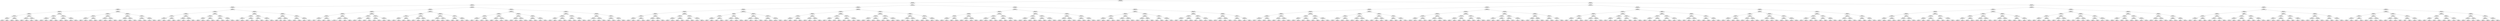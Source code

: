## [header material...]
## Command to get the layout: "dot -Teps thisfile > thisfile.eps"
graph "test"
{
node [shape="rectangle", fontsize=10, width=".2", height=".2", margin=0];
graph[fontsize=8];

n000 [label="clustersize = 14060
splitting feature:
((-0.224,-0.423)-(-0.405,0.878))"] ;
n000 -- n001 ;
n001 [label="clustersize = 9313
splitting feature:
((-0.949,0.823)-(-0.0196,-0.62))"] ;
n001 -- n002 ;
n002 [label="clustersize = 2202
splitting feature:
((-0.833,-0.688)-(-0.789,0.58))"] ;
n002 -- n003 ;
n003 [label="clustersize = 816
splitting feature:
((-0.874,-0.349)-(0.205,0.749))"] ;
n003 -- n004 ;
n004 [label="clustersize = 637
splitting feature:
((-0.278,-0.603)-(-0.237,0.298))"] ;
n004 -- n005 ;
n005 [label="clustersize = 235
splitting feature:
((-0.932,0.363)-(-0.18,-0.394))"] ;
n005 -- n006 ;
n006 [label="clustersize = 51
splitting feature:
((0.729,0.418)-(-0.49,0.684))"] ;
n006 -- n007 ;
n007 [label="clustersize = 16
splitting feature:
((-0.00951,0.776)-(0.0749,-0.187))"] ;
n007 -- n008 ;
n008 [label="clustersize = 8
splitting feature:
((-0.656,0.7)-(0.419,-0.813))"] ;
n008 -- n009 ;
n009 [label="clustersize = 4
pupil avg:
[ 0.23603141 -0.01242827]"] ;
n008 -- n010 ;
n010 [label="clustersize = 4
pupil avg:
[ 0.49682119  0.073072  ]"] ;
n007 -- n011 ;
n011 [label="clustersize = 8
splitting feature:
((0.64,0.468)-(0.523,0.909))"] ;
n011 -- n012 ;
n012 [label="clustersize = 4
pupil avg:
[-0.07640693  0.03636364]"] ;
n011 -- n013 ;
n013 [label="clustersize = 4
pupil avg:
[ 0.28636128  0.20266563]"] ;
n006 -- n014 ;
n014 [label="clustersize = 35
splitting feature:
((-0.889,0.468)-(-0.519,-0.281))"] ;
n014 -- n015 ;
n015 [label="clustersize = 24
splitting feature:
((-0.553,0.652)-(0.726,-0.0908))"] ;
n015 -- n016 ;
n016 [label="clustersize = 19
pupil avg:
[ 0.07837683 -0.08070846]"] ;
n015 -- n017 ;
n017 [label="clustersize = 5
pupil avg:
[ 0.32237439  0.02278065]"] ;
n014 -- n018 ;
n018 [label="clustersize = 11
splitting feature:
((-0.879,-0.315)-(-0.827,-0.183))"] ;
n018 -- n019 ;
n019 [label="clustersize = 7
pupil avg:
[ 0.01102383 -0.20991373]"] ;
n018 -- n020 ;
n020 [label="clustersize = 4
pupil avg:
[-0.34482234 -0.2822571 ]"] ;
n005 -- n021 ;
n021 [label="clustersize = 184
splitting feature:
((0.1,0.321)-(-0.542,0.0996))"] ;
n021 -- n022 ;
n022 [label="clustersize = 82
splitting feature:
((0.797,-0.926)-(-0.18,0.505))"] ;
n022 -- n023 ;
n023 [label="clustersize = 31
splitting feature:
((0.176,-0.283)-(0.0403,-0.566))"] ;
n023 -- n024 ;
n024 [label="clustersize = 19
pupil avg:
[-0.28115526  0.11996008]"] ;
n023 -- n025 ;
n025 [label="clustersize = 12
pupil avg:
[-0.47608753  0.01817832]"] ;
n022 -- n026 ;
n026 [label="clustersize = 51
splitting feature:
((-0.17,-0.168)-(-0.957,-0.0919))"] ;
n026 -- n027 ;
n027 [label="clustersize = 40
pupil avg:
[-0.23541953 -0.03011475]"] ;
n026 -- n028 ;
n028 [label="clustersize = 11
pupil avg:
[-0.06691498 -0.08944611]"] ;
n021 -- n029 ;
n029 [label="clustersize = 102
splitting feature:
((-0.431,0.0757)-(0.0496,-0.648))"] ;
n029 -- n030 ;
n030 [label="clustersize = 88
splitting feature:
((0.804,-0.509)-(0.482,-0.0371))"] ;
n030 -- n031 ;
n031 [label="clustersize = 19
pupil avg:
[-0.00548808 -0.17960657]"] ;
n030 -- n032 ;
n032 [label="clustersize = 69
pupil avg:
[-0.24962464 -0.12945635]"] ;
n029 -- n033 ;
n033 [label="clustersize = 14
splitting feature:
((-0.82,0.289)-(-0.986,-0.385))"] ;
n033 -- n034 ;
n034 [label="clustersize = 5
pupil avg:
[-0.20902957 -0.09485953]"] ;
n033 -- n035 ;
n035 [label="clustersize = 9
pupil avg:
[-0.46825422 -0.10035375]"] ;
n004 -- n036 ;
n036 [label="clustersize = 402
splitting feature:
((-0.685,0.45)-(0.652,0.542))"] ;
n036 -- n037 ;
n037 [label="clustersize = 279
splitting feature:
((-0.503,0.442)-(-0.877,-0.887))"] ;
n037 -- n038 ;
n038 [label="clustersize = 136
splitting feature:
((-0.951,0.936)-(-0.805,-0.154))"] ;
n038 -- n039 ;
n039 [label="clustersize = 62
splitting feature:
((0.388,0.0528)-(-0.124,-0.545))"] ;
n039 -- n040 ;
n040 [label="clustersize = 10
pupil avg:
[ 0.17205809 -0.03074039]"] ;
n039 -- n041 ;
n041 [label="clustersize = 52
pupil avg:
[ 0.25848234 -0.22770856]"] ;
n038 -- n042 ;
n042 [label="clustersize = 74
splitting feature:
((-0.174,0.91)-(-0.543,0.815))"] ;
n042 -- n043 ;
n043 [label="clustersize = 42
pupil avg:
[ 0.0964973  -0.12321692]"] ;
n042 -- n044 ;
n044 [label="clustersize = 32
pupil avg:
[-0.13308295 -0.18336176]"] ;
n037 -- n045 ;
n045 [label="clustersize = 143
splitting feature:
((-0.339,0.694)-(-0.925,-0.756))"] ;
n045 -- n046 ;
n046 [label="clustersize = 26
splitting feature:
((0.978,-0.521)-(-0.0791,0.836))"] ;
n046 -- n047 ;
n047 [label="clustersize = 5
pupil avg:
[ 0.45462464 -0.12314165]"] ;
n046 -- n048 ;
n048 [label="clustersize = 21
pupil avg:
[ 0.09976026 -0.07289598]"] ;
n045 -- n049 ;
n049 [label="clustersize = 117
splitting feature:
((0.105,-0.74)-(0.0733,-0.371))"] ;
n049 -- n050 ;
n050 [label="clustersize = 49
pupil avg:
[-0.05589907 -0.12244749]"] ;
n049 -- n051 ;
n051 [label="clustersize = 68
pupil avg:
[-0.20548259 -0.13129372]"] ;
n036 -- n052 ;
n052 [label="clustersize = 123
splitting feature:
((-0.00669,-0.653)-(0.523,0.361))"] ;
n052 -- n053 ;
n053 [label="clustersize = 76
splitting feature:
((-0.855,-0.496)-(0.708,-0.238))"] ;
n053 -- n054 ;
n054 [label="clustersize = 66
splitting feature:
((0.628,-0.96)-(0.253,0.98))"] ;
n054 -- n055 ;
n055 [label="clustersize = 16
pupil avg:
[ 0.08229146 -0.04400833]"] ;
n054 -- n056 ;
n056 [label="clustersize = 50
pupil avg:
[ 0.34742334 -0.10388641]"] ;
n053 -- n057 ;
n057 [label="clustersize = 10
splitting feature:
((-0.381,-0.898)-(-0.98,-0.974))"] ;
n057 -- n058 ;
n058 [label="clustersize = 4
pupil avg:
[ 0.41293902 -0.06871364]"] ;
n057 -- n059 ;
n059 [label="clustersize = 6
pupil avg:
[ 0.7020449  -0.07064207]"] ;
n052 -- n060 ;
n060 [label="clustersize = 47
splitting feature:
((-0.0277,0.951)-(0.235,0.73))"] ;
n060 -- n061 ;
n061 [label="clustersize = 24
splitting feature:
((-0.333,-0.101)-(-0.986,-0.624))"] ;
n061 -- n062 ;
n062 [label="clustersize = 16
pupil avg:
[ 0.10300111 -0.06296005]"] ;
n061 -- n063 ;
n063 [label="clustersize = 8
pupil avg:
[ 0.4237478  -0.03655972]"] ;
n060 -- n064 ;
n064 [label="clustersize = 23
splitting feature:
((-0.468,0.435)-(-0.885,-0.825))"] ;
n064 -- n065 ;
n065 [label="clustersize = 4
pupil avg:
[ 0.21937741  0.10259009]"] ;
n064 -- n066 ;
n066 [label="clustersize = 19
pupil avg:
[-0.18395447 -0.0464827 ]"] ;
n003 -- n067 ;
n067 [label="clustersize = 179
splitting feature:
((-0.155,0.835)-(-0.507,-0.63))"] ;
n067 -- n068 ;
n068 [label="clustersize = 94
splitting feature:
((-0.185,-0.175)-(-0.959,0.813))"] ;
n068 -- n069 ;
n069 [label="clustersize = 42
splitting feature:
((-0.257,-0.317)-(0.0638,0.573))"] ;
n069 -- n070 ;
n070 [label="clustersize = 19
splitting feature:
((-0.5,-0.712)-(-0.577,-0.545))"] ;
n070 -- n071 ;
n071 [label="clustersize = 9
splitting feature:
((0.00244,-0.242)-(-0.434,-0.815))"] ;
n071 -- n072 ;
n072 [label="clustersize = 5
pupil avg:
[-0.21559087 -0.1112182 ]"] ;
n071 -- n073 ;
n073 [label="clustersize = 4
pupil avg:
[ 0.06513662 -0.04237354]"] ;
n070 -- n074 ;
n074 [label="clustersize = 10
splitting feature:
((-0.937,-0.89)-(0.412,-0.477))"] ;
n074 -- n075 ;
n075 [label="clustersize = 4
pupil avg:
[ 0.33957787 -0.1960372 ]"] ;
n074 -- n076 ;
n076 [label="clustersize = 6
pupil avg:
[ 0.13498063  0.0879836 ]"] ;
n069 -- n077 ;
n077 [label="clustersize = 23
splitting feature:
((-0.0962,-0.853)-(-0.335,-0.51))"] ;
n077 -- n078 ;
n078 [label="clustersize = 10
splitting feature:
((-0.742,-0.0667)-(0.856,0.0311))"] ;
n078 -- n079 ;
n079 [label="clustersize = 5
pupil avg:
[-0.15627078  0.05134954]"] ;
n078 -- n080 ;
n080 [label="clustersize = 5
pupil avg:
[ 0.35052625  0.14147929]"] ;
n077 -- n081 ;
n081 [label="clustersize = 13
splitting feature:
((0.691,0.237)-(0.968,-0.989))"] ;
n081 -- n082 ;
n082 [label="clustersize = 6
pupil avg:
[ 0.36391652  0.15658503]"] ;
n081 -- n083 ;
n083 [label="clustersize = 7
pupil avg:
[ 0.6345693  -0.03411175]"] ;
n068 -- n084 ;
n084 [label="clustersize = 52
splitting feature:
((0.237,0.481)-(-0.13,-0.504))"] ;
n084 -- n085 ;
n085 [label="clustersize = 25
splitting feature:
((-0.287,-0.047)-(-0.984,-0.791))"] ;
n085 -- n086 ;
n086 [label="clustersize = 15
splitting feature:
((-0.041,0.22)-(-0.168,0.7))"] ;
n086 -- n087 ;
n087 [label="clustersize = 5
pupil avg:
[ 0.30029906  0.08188636]"] ;
n086 -- n088 ;
n088 [label="clustersize = 10
pupil avg:
[ 0.54391462 -0.01268466]"] ;
n085 -- n089 ;
n089 [label="clustersize = 10
splitting feature:
((-0.157,-0.653)-(0.441,-0.23))"] ;
n089 -- n090 ;
n090 [label="clustersize = 6
pupil avg:
[ 0.63726314  0.01786991]"] ;
n089 -- n091 ;
n091 [label="clustersize = 4
pupil avg:
[ 0.55230622  0.25245358]"] ;
n084 -- n092 ;
n092 [label="clustersize = 27
splitting feature:
((-0.475,0.625)-(0.622,-0.31))"] ;
n092 -- n093 ;
n093 [label="clustersize = 13
splitting feature:
((-0.781,-0.87)-(-0.91,0.945))"] ;
n093 -- n094 ;
n094 [label="clustersize = 4
pupil avg:
[ 0.08160466 -0.21547912]"] ;
n093 -- n095 ;
n095 [label="clustersize = 9
pupil avg:
[ 0.32523444 -0.23265308]"] ;
n092 -- n096 ;
n096 [label="clustersize = 14
splitting feature:
((0.644,-0.748)-(0.65,0.675))"] ;
n096 -- n097 ;
n097 [label="clustersize = 10
pupil avg:
[ 0.59059743 -0.03397349]"] ;
n096 -- n098 ;
n098 [label="clustersize = 4
pupil avg:
[ 0.25783731 -0.00280324]"] ;
n067 -- n099 ;
n099 [label="clustersize = 85
splitting feature:
((-0.346,-0.0978)-(0.209,0.647))"] ;
n099 -- n100 ;
n100 [label="clustersize = 45
splitting feature:
((0.36,-0.225)-(0.156,0.855))"] ;
n100 -- n101 ;
n101 [label="clustersize = 19
splitting feature:
((-0.651,-0.618)-(0.37,0.103))"] ;
n101 -- n102 ;
n102 [label="clustersize = 11
splitting feature:
((-0.11,0.0539)-(-0.17,-0.582))"] ;
n102 -- n103 ;
n103 [label="clustersize = 6
pupil avg:
[-0.21768038 -0.04916315]"] ;
n102 -- n104 ;
n104 [label="clustersize = 5
pupil avg:
[-0.39985573 -0.04603581]"] ;
n101 -- n105 ;
n105 [label="clustersize = 8
splitting feature:
((-0.22,-0.247)-(0.0366,0.535))"] ;
n105 -- n106 ;
n106 [label="clustersize = 4
pupil avg:
[-0.2755848   0.28147452]"] ;
n105 -- n107 ;
n107 [label="clustersize = 4
pupil avg:
[-0.00103016  0.01936545]"] ;
n100 -- n108 ;
n108 [label="clustersize = 26
splitting feature:
((-0.427,0.808)-(-0.889,-0.816))"] ;
n108 -- n109 ;
n109 [label="clustersize = 10
splitting feature:
((-0.691,0.557)-(-0.671,0.314))"] ;
n109 -- n110 ;
n110 [label="clustersize = 4
pupil avg:
[ 0.2108492  -0.18779945]"] ;
n109 -- n111 ;
n111 [label="clustersize = 6
pupil avg:
[ 0.41155604 -0.18279221]"] ;
n108 -- n112 ;
n112 [label="clustersize = 16
splitting feature:
((-0.368,-0.866)-(-0.221,0.959))"] ;
n112 -- n113 ;
n113 [label="clustersize = 9
pupil avg:
[-0.19708708 -0.07615526]"] ;
n112 -- n114 ;
n114 [label="clustersize = 7
pupil avg:
[ 0.19153974 -0.21805553]"] ;
n099 -- n115 ;
n115 [label="clustersize = 40
splitting feature:
((-0.943,0.996)-(-0.265,-0.233))"] ;
n115 -- n116 ;
n116 [label="clustersize = 19
splitting feature:
((0.39,0.903)-(0.00991,0.801))"] ;
n116 -- n117 ;
n117 [label="clustersize = 8
splitting feature:
((0.499,0.619)-(-0.881,0.321))"] ;
n117 -- n118 ;
n118 [label="clustersize = 4
pupil avg:
[ 0.70559626  0.30641026]"] ;
n117 -- n119 ;
n119 [label="clustersize = 4
pupil avg:
[ 0.88    0.2925]"] ;
n116 -- n120 ;
n120 [label="clustersize = 11
splitting feature:
((0.0239,-0.465)-(-0.978,0.804))"] ;
n120 -- n121 ;
n121 [label="clustersize = 4
pupil avg:
[ 0.29037267 -0.00403727]"] ;
n120 -- n122 ;
n122 [label="clustersize = 7
pupil avg:
[ 0.63578184  0.12050708]"] ;
n115 -- n123 ;
n123 [label="clustersize = 21
splitting feature:
((-0.048,-0.608)-(-0.265,0.951))"] ;
n123 -- n124 ;
n124 [label="clustersize = 11
splitting feature:
((-0.504,-0.125)-(0.284,-0.76))"] ;
n124 -- n125 ;
n125 [label="clustersize = 6
pupil avg:
[ 0.42633779 -0.10845411]"] ;
n124 -- n126 ;
n126 [label="clustersize = 5
pupil avg:
[ 0.00714269  0.03006661]"] ;
n123 -- n127 ;
n127 [label="clustersize = 10
splitting feature:
((0.658,0.544)-(0.212,0.0953))"] ;
n127 -- n128 ;
n128 [label="clustersize = 4
pupil avg:
[-0.32102596 -0.11498842]"] ;
n127 -- n129 ;
n129 [label="clustersize = 6
pupil avg:
[-0.01457551  0.07179125]"] ;
n002 -- n130 ;
n130 [label="clustersize = 1386
splitting feature:
((0.482,0.167)-(-0.449,0.101))"] ;
n130 -- n131 ;
n131 [label="clustersize = 452
splitting feature:
((0.394,0.729)-(-0.293,-0.657))"] ;
n131 -- n132 ;
n132 [label="clustersize = 233
splitting feature:
((-0.546,0.838)-(0.301,0.632))"] ;
n132 -- n133 ;
n133 [label="clustersize = 40
splitting feature:
((-0.638,0.916)-(-0.894,0.858))"] ;
n133 -- n134 ;
n134 [label="clustersize = 19
splitting feature:
((0.186,-0.576)-(0.262,-0.325))"] ;
n134 -- n135 ;
n135 [label="clustersize = 9
splitting feature:
((0.216,-0.75)-(-0.703,-0.555))"] ;
n135 -- n136 ;
n136 [label="clustersize = 4
pupil avg:
[ 0.06122142  0.1471444 ]"] ;
n135 -- n137 ;
n137 [label="clustersize = 5
pupil avg:
[ 0.32016211  0.10273556]"] ;
n134 -- n138 ;
n138 [label="clustersize = 10
splitting feature:
((0.981,-0.325)-(-0.0467,-0.929))"] ;
n138 -- n139 ;
n139 [label="clustersize = 4
pupil avg:
[ 0.42068483  0.14410425]"] ;
n138 -- n140 ;
n140 [label="clustersize = 6
pupil avg:
[ 0.69810614  0.06757411]"] ;
n133 -- n141 ;
n141 [label="clustersize = 21
splitting feature:
((0.38,0.532)-(0.591,0.781))"] ;
n141 -- n142 ;
n142 [label="clustersize = 13
splitting feature:
((-0.389,0.0143)-(0.977,-0.96))"] ;
n142 -- n143 ;
n143 [label="clustersize = 8
pupil avg:
[  1.96587354e-01  -6.80030886e-05]"] ;
n142 -- n144 ;
n144 [label="clustersize = 5
pupil avg:
[ 0.32157584  0.09574141]"] ;
n141 -- n145 ;
n145 [label="clustersize = 8
splitting feature:
((-0.886,-0.378)-(0.326,-0.0897))"] ;
n145 -- n146 ;
n146 [label="clustersize = 4
pupil avg:
[ 0.21528992  0.16284237]"] ;
n145 -- n147 ;
n147 [label="clustersize = 4
pupil avg:
[-0.03364899  0.06729798]"] ;
n132 -- n148 ;
n148 [label="clustersize = 193
splitting feature:
((0.448,0.0944)-(-0.745,0.674))"] ;
n148 -- n149 ;
n149 [label="clustersize = 67
splitting feature:
((0.922,0.844)-(-0.454,0.879))"] ;
n149 -- n150 ;
n150 [label="clustersize = 23
splitting feature:
((-0.113,0.751)-(-0.527,0.0621))"] ;
n150 -- n151 ;
n151 [label="clustersize = 18
pupil avg:
[ 0.59993401  0.09809104]"] ;
n150 -- n152 ;
n152 [label="clustersize = 5
pupil avg:
[ 0.56222222  0.38444444]"] ;
n149 -- n153 ;
n153 [label="clustersize = 44
splitting feature:
((-0.223,0.606)-(0.632,-0.13))"] ;
n153 -- n154 ;
n154 [label="clustersize = 35
pupil avg:
[ 0.38209631  0.09785073]"] ;
n153 -- n155 ;
n155 [label="clustersize = 9
pupil avg:
[ 0.12287718  0.24233108]"] ;
n148 -- n156 ;
n156 [label="clustersize = 126
splitting feature:
((0.0942,-0.183)-(-0.476,0.436))"] ;
n156 -- n157 ;
n157 [label="clustersize = 113
splitting feature:
((-0.415,0.1)-(-0.391,0.556))"] ;
n157 -- n158 ;
n158 [label="clustersize = 89
pupil avg:
[ 0.57583143  0.12845724]"] ;
n157 -- n159 ;
n159 [label="clustersize = 24
pupil avg:
[ 0.45045277  0.07810299]"] ;
n156 -- n160 ;
n160 [label="clustersize = 13
splitting feature:
((0.525,0.828)-(-0.667,-0.367))"] ;
n160 -- n161 ;
n161 [label="clustersize = 6
pupil avg:
[ 0.50921918  0.05098042]"] ;
n160 -- n162 ;
n162 [label="clustersize = 7
pupil avg:
[ 0.15078433 -0.08428072]"] ;
n131 -- n163 ;
n163 [label="clustersize = 219
splitting feature:
((0.208,-0.0242)-(-0.145,0.348))"] ;
n163 -- n164 ;
n164 [label="clustersize = 89
splitting feature:
((0.135,-0.398)-(-0.874,0.446))"] ;
n164 -- n165 ;
n165 [label="clustersize = 29
splitting feature:
((-0.202,-0.113)-(-0.00401,0.554))"] ;
n165 -- n166 ;
n166 [label="clustersize = 19
splitting feature:
((0.59,0.386)-(-0.68,-0.731))"] ;
n166 -- n167 ;
n167 [label="clustersize = 7
pupil avg:
[-0.25268297  0.31085503]"] ;
n166 -- n168 ;
n168 [label="clustersize = 12
pupil avg:
[-0.20177486  0.00133098]"] ;
n165 -- n169 ;
n169 [label="clustersize = 10
splitting feature:
((0.986,0.6)-(-0.65,-0.736))"] ;
n169 -- n170 ;
n170 [label="clustersize = 4
pupil avg:
[ 0.02698135  0.10750638]"] ;
n169 -- n171 ;
n171 [label="clustersize = 6
pupil avg:
[ 0.42309899  0.10595059]"] ;
n164 -- n172 ;
n172 [label="clustersize = 60
splitting feature:
((0.923,-0.374)-(-0.133,-0.843))"] ;
n172 -- n173 ;
n173 [label="clustersize = 11
splitting feature:
((0.443,0.57)-(0.659,0.955))"] ;
n173 -- n174 ;
n174 [label="clustersize = 7
pupil avg:
[ 0.68398847  0.01478042]"] ;
n173 -- n175 ;
n175 [label="clustersize = 4
pupil avg:
[ 0.40528025  0.15669002]"] ;
n172 -- n176 ;
n176 [label="clustersize = 49
splitting feature:
((-0.362,0.239)-(0.401,0.734))"] ;
n176 -- n177 ;
n177 [label="clustersize = 22
pupil avg:
[ 0.07186409  0.04419756]"] ;
n176 -- n178 ;
n178 [label="clustersize = 27
pupil avg:
[ 0.34688917  0.08572714]"] ;
n163 -- n179 ;
n179 [label="clustersize = 130
splitting feature:
((-0.0331,0.544)-(-0.403,-0.589))"] ;
n179 -- n180 ;
n180 [label="clustersize = 102
splitting feature:
((-0.259,0.847)-(-0.342,-0.897))"] ;
n180 -- n181 ;
n181 [label="clustersize = 67
splitting feature:
((-0.0351,-0.463)-(0.183,0.733))"] ;
n181 -- n182 ;
n182 [label="clustersize = 39
pupil avg:
[ 0.34308945  0.04897828]"] ;
n181 -- n183 ;
n183 [label="clustersize = 28
pupil avg:
[ 0.46602457  0.03239292]"] ;
n180 -- n184 ;
n184 [label="clustersize = 35
splitting feature:
((-0.0138,0.738)-(-0.177,-0.204))"] ;
n184 -- n185 ;
n185 [label="clustersize = 20
pupil avg:
[ 0.33665423  0.07482379]"] ;
n184 -- n186 ;
n186 [label="clustersize = 15
pupil avg:
[ 0.08246736 -0.01369508]"] ;
n179 -- n187 ;
n187 [label="clustersize = 28
splitting feature:
((0.15,-0.294)-(-0.177,0.705))"] ;
n187 -- n188 ;
n188 [label="clustersize = 9
splitting feature:
((-0.722,0.588)-(-0.688,0.202))"] ;
n188 -- n189 ;
n189 [label="clustersize = 4
pupil avg:
[-0.16147669  0.09991262]"] ;
n188 -- n190 ;
n190 [label="clustersize = 5
pupil avg:
[ 0.19679846 -0.011727  ]"] ;
n187 -- n191 ;
n191 [label="clustersize = 19
splitting feature:
((0.208,0.0346)-(0.89,-0.349))"] ;
n191 -- n192 ;
n192 [label="clustersize = 15
pupil avg:
[ 0.1172576  -0.05141987]"] ;
n191 -- n193 ;
n193 [label="clustersize = 4
pupil avg:
[ 0.50067135 -0.01082163]"] ;
n130 -- n194 ;
n194 [label="clustersize = 934
splitting feature:
((-0.174,0.701)-(-0.183,0.0636))"] ;
n194 -- n195 ;
n195 [label="clustersize = 316
splitting feature:
((-0.333,-0.179)-(-0.917,0.552))"] ;
n195 -- n196 ;
n196 [label="clustersize = 131
splitting feature:
((-0.596,-0.671)-(-0.833,0.883))"] ;
n196 -- n197 ;
n197 [label="clustersize = 36
splitting feature:
((0.626,0.487)-(0.175,0.934))"] ;
n197 -- n198 ;
n198 [label="clustersize = 14
splitting feature:
((-0.992,-0.307)-(0.536,-0.0342))"] ;
n198 -- n199 ;
n199 [label="clustersize = 7
pupil avg:
[-0.31186874 -0.20471067]"] ;
n198 -- n200 ;
n200 [label="clustersize = 7
pupil avg:
[-0.11939143 -0.13133107]"] ;
n197 -- n201 ;
n201 [label="clustersize = 22
splitting feature:
((-0.218,0.193)-(-0.355,0.317))"] ;
n201 -- n202 ;
n202 [label="clustersize = 11
pupil avg:
[ 0.18482017 -0.10671306]"] ;
n201 -- n203 ;
n203 [label="clustersize = 11
pupil avg:
[-0.12214102 -0.18571647]"] ;
n196 -- n204 ;
n204 [label="clustersize = 95
splitting feature:
((0.235,-0.578)-(-0.975,-0.273))"] ;
n204 -- n205 ;
n205 [label="clustersize = 55
splitting feature:
((0.294,0.395)-(0.157,0.766))"] ;
n205 -- n206 ;
n206 [label="clustersize = 31
pupil avg:
[ 0.34685994 -0.0226754 ]"] ;
n205 -- n207 ;
n207 [label="clustersize = 24
pupil avg:
[ 0.54211174  0.0055991 ]"] ;
n204 -- n208 ;
n208 [label="clustersize = 40
splitting feature:
((0.572,0.901)-(-0.575,-0.0509))"] ;
n208 -- n209 ;
n209 [label="clustersize = 6
pupil avg:
[-0.07132041 -0.09155838]"] ;
n208 -- n210 ;
n210 [label="clustersize = 34
pupil avg:
[ 0.28571002 -0.18934182]"] ;
n195 -- n211 ;
n211 [label="clustersize = 185
splitting feature:
((0.318,-0.197)-(0.188,-0.829))"] ;
n211 -- n212 ;
n212 [label="clustersize = 120
splitting feature:
((0.535,-0.27)-(-0.602,-0.523))"] ;
n212 -- n213 ;
n213 [label="clustersize = 39
splitting feature:
((-0.739,0.907)-(0.324,0.982))"] ;
n213 -- n214 ;
n214 [label="clustersize = 25
pupil avg:
[ 0.54448118  0.03556627]"] ;
n213 -- n215 ;
n215 [label="clustersize = 14
pupil avg:
[ 0.7309971  -0.01468768]"] ;
n212 -- n216 ;
n216 [label="clustersize = 81
splitting feature:
((-0.425,0.281)-(-0.814,0.583))"] ;
n216 -- n217 ;
n217 [label="clustersize = 14
pupil avg:
[ 0.558289   -0.19627336]"] ;
n216 -- n218 ;
n218 [label="clustersize = 67
pupil avg:
[ 0.5043404  -0.05453689]"] ;
n211 -- n219 ;
n219 [label="clustersize = 65
splitting feature:
((0.311,0.898)-(0.632,0.546))"] ;
n219 -- n220 ;
n220 [label="clustersize = 53
splitting feature:
((-0.903,0.436)-(-0.303,-0.552))"] ;
n220 -- n221 ;
n221 [label="clustersize = 47
pupil avg:
[ 0.47648164 -0.03816637]"] ;
n220 -- n222 ;
n222 [label="clustersize = 6
pupil avg:
[ 0.17531851 -0.03560818]"] ;
n219 -- n223 ;
n223 [label="clustersize = 12
splitting feature:
((-0.439,-0.307)-(-0.0322,0.407))"] ;
n223 -- n224 ;
n224 [label="clustersize = 6
pupil avg:
[-0.14767437 -0.27923001]"] ;
n223 -- n225 ;
n225 [label="clustersize = 6
pupil avg:
[ 0.38273641 -0.02294415]"] ;
n194 -- n226 ;
n226 [label="clustersize = 618
splitting feature:
((-0.0921,0.534)-(-0.294,0.161))"] ;
n226 -- n227 ;
n227 [label="clustersize = 249
splitting feature:
((0.312,0.732)-(-0.174,-0.0984))"] ;
n227 -- n228 ;
n228 [label="clustersize = 50
splitting feature:
((0.0088,-0.68)-(-0.0258,0.908))"] ;
n228 -- n229 ;
n229 [label="clustersize = 14
splitting feature:
((0.31,0.0459)-(-0.293,-0.71))"] ;
n229 -- n230 ;
n230 [label="clustersize = 6
pupil avg:
[ 0.00872739  0.24674053]"] ;
n229 -- n231 ;
n231 [label="clustersize = 8
pupil avg:
[ 0.32389291 -0.0977298 ]"] ;
n228 -- n232 ;
n232 [label="clustersize = 36
splitting feature:
((-0.342,0.79)-(0.278,-0.0691))"] ;
n232 -- n233 ;
n233 [label="clustersize = 11
pupil avg:
[ 0.25915011 -0.10838468]"] ;
n232 -- n234 ;
n234 [label="clustersize = 25
pupil avg:
[ 0.62144632  0.12977035]"] ;
n227 -- n235 ;
n235 [label="clustersize = 199
splitting feature:
((-0.152,-0.12)-(-0.755,0.793))"] ;
n235 -- n236 ;
n236 [label="clustersize = 153
splitting feature:
((-0.181,-0.465)-(-0.221,0.582))"] ;
n236 -- n237 ;
n237 [label="clustersize = 74
pupil avg:
[-0.00144128 -0.0083258 ]"] ;
n236 -- n238 ;
n238 [label="clustersize = 79
pupil avg:
[ 0.164048   -0.04641953]"] ;
n235 -- n239 ;
n239 [label="clustersize = 46
splitting feature:
((0.452,-0.798)-(0.592,0.706))"] ;
n239 -- n240 ;
n240 [label="clustersize = 31
pupil avg:
[ 0.27906433  0.04860941]"] ;
n239 -- n241 ;
n241 [label="clustersize = 15
pupil avg:
[ 0.48536647  0.04500357]"] ;
n226 -- n242 ;
n242 [label="clustersize = 369
splitting feature:
((0.393,-0.134)-(-0.834,0.729))"] ;
n242 -- n243 ;
n243 [label="clustersize = 82
splitting feature:
((0.742,0.638)-(-0.358,-0.9))"] ;
n243 -- n244 ;
n244 [label="clustersize = 21
splitting feature:
((-0.422,-0.00401)-(-0.849,0.883))"] ;
n244 -- n245 ;
n245 [label="clustersize = 15
pupil avg:
[ 0.08470376 -0.10144577]"] ;
n244 -- n246 ;
n246 [label="clustersize = 6
pupil avg:
[ 0.36032077  0.11485259]"] ;
n243 -- n247 ;
n247 [label="clustersize = 61
splitting feature:
((-0.0989,-0.242)-(-0.315,0.516))"] ;
n247 -- n248 ;
n248 [label="clustersize = 43
pupil avg:
[-0.18243588 -0.08214535]"] ;
n247 -- n249 ;
n249 [label="clustersize = 18
pupil avg:
[ 0.00777883 -0.02650574]"] ;
n242 -- n250 ;
n250 [label="clustersize = 287
splitting feature:
((-0.471,-0.654)-(-0.12,0.48))"] ;
n250 -- n251 ;
n251 [label="clustersize = 109
splitting feature:
((-0.986,-0.728)-(-0.651,-0.808))"] ;
n251 -- n252 ;
n252 [label="clustersize = 39
pupil avg:
[-0.11470382 -0.15921912]"] ;
n251 -- n253 ;
n253 [label="clustersize = 70
pupil avg:
[ 0.08383702 -0.12054529]"] ;
n250 -- n254 ;
n254 [label="clustersize = 178
splitting feature:
((0.389,0.322)-(-0.411,0.63))"] ;
n254 -- n255 ;
n255 [label="clustersize = 38
pupil avg:
[ 0.13790744 -0.00248256]"] ;
n254 -- n256 ;
n256 [label="clustersize = 140
pupil avg:
[ 0.19562533 -0.16822677]"] ;
n001 -- n257 ;
n257 [label="clustersize = 7111
splitting feature:
((-0.617,0.901)-(0.366,-0.539))"] ;
n257 -- n258 ;
n258 [label="clustersize = 2185
splitting feature:
((-0.264,-0.576)-(0.0522,0.161))"] ;
n258 -- n259 ;
n259 [label="clustersize = 792
splitting feature:
((-0.53,-0.847)-(0.00256,0.47))"] ;
n259 -- n260 ;
n260 [label="clustersize = 373
splitting feature:
((0.27,0.185)-(-0.0491,-0.377))"] ;
n260 -- n261 ;
n261 [label="clustersize = 65
splitting feature:
((-0.401,-0.592)-(-0.775,0.701))"] ;
n261 -- n262 ;
n262 [label="clustersize = 42
splitting feature:
((0.231,-0.485)-(0.476,-0.759))"] ;
n262 -- n263 ;
n263 [label="clustersize = 31
splitting feature:
((-0.168,0.412)-(-0.351,0.428))"] ;
n263 -- n264 ;
n264 [label="clustersize = 12
pupil avg:
[-0.26283373 -0.02336763]"] ;
n263 -- n265 ;
n265 [label="clustersize = 19
pupil avg:
[-0.02691485 -0.15770228]"] ;
n262 -- n266 ;
n266 [label="clustersize = 11
splitting feature:
((-0.0152,0.052)-(-0.367,-0.927))"] ;
n266 -- n267 ;
n267 [label="clustersize = 7
pupil avg:
[ 0.04827914  0.01144423]"] ;
n266 -- n268 ;
n268 [label="clustersize = 4
pupil avg:
[ 0.20014881  0.3266369 ]"] ;
n261 -- n269 ;
n269 [label="clustersize = 23
splitting feature:
((0.732,-0.105)-(0.977,0.69))"] ;
n269 -- n270 ;
n270 [label="clustersize = 10
splitting feature:
((0.887,-0.809)-(-0.169,0.446))"] ;
n270 -- n271 ;
n271 [label="clustersize = 4
pupil avg:
[ 0.69385219  0.30835637]"] ;
n270 -- n272 ;
n272 [label="clustersize = 6
pupil avg:
[ 0.16375513  0.05100659]"] ;
n269 -- n273 ;
n273 [label="clustersize = 13
splitting feature:
((-0.973,0.999)-(-0.36,-0.994))"] ;
n273 -- n274 ;
n274 [label="clustersize = 7
pupil avg:
[ 0.00349379  0.02850988]"] ;
n273 -- n275 ;
n275 [label="clustersize = 6
pupil avg:
[ 0.11313697 -0.07526657]"] ;
n260 -- n276 ;
n276 [label="clustersize = 308
splitting feature:
((0.686,-0.856)-(0.484,-0.603))"] ;
n276 -- n277 ;
n277 [label="clustersize = 106
splitting feature:
((-0.18,-0.978)-(-0.278,0.815))"] ;
n277 -- n278 ;
n278 [label="clustersize = 71
splitting feature:
((-0.899,-0.126)-(-0.639,0.738))"] ;
n278 -- n279 ;
n279 [label="clustersize = 34
pupil avg:
[-0.29937812 -0.16877916]"] ;
n278 -- n280 ;
n280 [label="clustersize = 37
pupil avg:
[-0.0512301  -0.21981658]"] ;
n277 -- n281 ;
n281 [label="clustersize = 35
splitting feature:
((-0.238,0.423)-(-0.658,-0.158))"] ;
n281 -- n282 ;
n282 [label="clustersize = 29
pupil avg:
[ 0.12983593 -0.21685488]"] ;
n281 -- n283 ;
n283 [label="clustersize = 6
pupil avg:
[-0.29030991 -0.25114451]"] ;
n276 -- n284 ;
n284 [label="clustersize = 202
splitting feature:
((-0.43,-0.204)-(-0.228,0.537))"] ;
n284 -- n285 ;
n285 [label="clustersize = 157
splitting feature:
((-0.426,-0.898)-(-0.391,0.72))"] ;
n285 -- n286 ;
n286 [label="clustersize = 125
pupil avg:
[-0.38457673 -0.20286618]"] ;
n285 -- n287 ;
n287 [label="clustersize = 32
pupil avg:
[-0.13228559 -0.16518674]"] ;
n284 -- n288 ;
n288 [label="clustersize = 45
splitting feature:
((-0.418,0.627)-(-0.185,-0.523))"] ;
n288 -- n289 ;
n289 [label="clustersize = 13
pupil avg:
[ 0.3067141  -0.15031967]"] ;
n288 -- n290 ;
n290 [label="clustersize = 32
pupil avg:
[-0.10659926 -0.12058386]"] ;
n259 -- n291 ;
n291 [label="clustersize = 419
splitting feature:
((0.156,0.0854)-(-0.0336,-0.908))"] ;
n291 -- n292 ;
n292 [label="clustersize = 213
splitting feature:
((-1,-0.36)-(0.43,0.58))"] ;
n292 -- n293 ;
n293 [label="clustersize = 99
splitting feature:
((-0.212,0.121)-(-0.204,-0.987))"] ;
n293 -- n294 ;
n294 [label="clustersize = 81
splitting feature:
((-0.801,0.689)-(-0.0903,-0.145))"] ;
n294 -- n295 ;
n295 [label="clustersize = 20
pupil avg:
[ 0.2282166  -0.07824727]"] ;
n294 -- n296 ;
n296 [label="clustersize = 61
pupil avg:
[-0.05355886 -0.08781942]"] ;
n293 -- n297 ;
n297 [label="clustersize = 18
splitting feature:
((-0.499,0.843)-(-0.117,-0.695))"] ;
n297 -- n298 ;
n298 [label="clustersize = 8
pupil avg:
[-0.02604646 -0.12011434]"] ;
n297 -- n299 ;
n299 [label="clustersize = 10
pupil avg:
[-0.39976833 -0.09703243]"] ;
n292 -- n300 ;
n300 [label="clustersize = 114
splitting feature:
((0.411,-0.111)-(0.143,0.35))"] ;
n300 -- n301 ;
n301 [label="clustersize = 23
splitting feature:
((0.116,0.736)-(-0.244,-0.455))"] ;
n301 -- n302 ;
n302 [label="clustersize = 6
pupil avg:
[ 0.41210677  0.1787337 ]"] ;
n301 -- n303 ;
n303 [label="clustersize = 17
pupil avg:
[-0.12531443  0.18187795]"] ;
n300 -- n304 ;
n304 [label="clustersize = 91
splitting feature:
((-0.175,0.0576)-(-0.696,0.935))"] ;
n304 -- n305 ;
n305 [label="clustersize = 69
pupil avg:
[ 0.15493242 -0.00913602]"] ;
n304 -- n306 ;
n306 [label="clustersize = 22
pupil avg:
[ 0.46463477  0.08968333]"] ;
n291 -- n307 ;
n307 [label="clustersize = 206
splitting feature:
((0.529,-0.558)-(-0.157,-0.982))"] ;
n307 -- n308 ;
n308 [label="clustersize = 40
splitting feature:
((-0.734,0.668)-(0.00178,-0.663))"] ;
n308 -- n309 ;
n309 [label="clustersize = 23
splitting feature:
((0.00893,0.868)-(-0.184,-0.762))"] ;
n309 -- n310 ;
n310 [label="clustersize = 13
pupil avg:
[ 0.38488535  0.10015186]"] ;
n309 -- n311 ;
n311 [label="clustersize = 10
pupil avg:
[ 0.45395432 -0.17320926]"] ;
n308 -- n312 ;
n312 [label="clustersize = 17
splitting feature:
((0.875,-0.304)-(0.0882,-0.0554))"] ;
n312 -- n313 ;
n313 [label="clustersize = 4
pupil avg:
[ 0.44710455 -0.14034205]"] ;
n312 -- n314 ;
n314 [label="clustersize = 13
pupil avg:
[-0.07112748 -0.0023304 ]"] ;
n307 -- n315 ;
n315 [label="clustersize = 166
splitting feature:
((-0.0799,0.836)-(-0.0797,-0.381))"] ;
n315 -- n316 ;
n316 [label="clustersize = 38
splitting feature:
((0.795,0.768)-(-0.567,0.935))"] ;
n316 -- n317 ;
n317 [label="clustersize = 14
pupil avg:
[-0.15541373 -0.15143265]"] ;
n316 -- n318 ;
n318 [label="clustersize = 24
pupil avg:
[ 0.1349501  -0.08603833]"] ;
n315 -- n319 ;
n319 [label="clustersize = 128
splitting feature:
((-0.316,0.218)-(-0.216,-0.585))"] ;
n319 -- n320 ;
n320 [label="clustersize = 39
pupil avg:
[-0.05508971 -0.15896399]"] ;
n319 -- n321 ;
n321 [label="clustersize = 89
pupil avg:
[-0.21126231 -0.07511421]"] ;
n258 -- n322 ;
n322 [label="clustersize = 1393
splitting feature:
((0.245,0.55)-(-0.226,0.435))"] ;
n322 -- n323 ;
n323 [label="clustersize = 476
splitting feature:
((-0.314,-0.542)-(-0.607,0.613))"] ;
n323 -- n324 ;
n324 [label="clustersize = 149
splitting feature:
((-0.101,0.736)-(0.567,0.0287))"] ;
n324 -- n325 ;
n325 [label="clustersize = 86
splitting feature:
((0.877,0.377)-(0.296,0.253))"] ;
n325 -- n326 ;
n326 [label="clustersize = 14
splitting feature:
((0.529,-0.676)-(-0.65,0.0801))"] ;
n326 -- n327 ;
n327 [label="clustersize = 4
pupil avg:
[ 0.07569409 -0.13889206]"] ;
n326 -- n328 ;
n328 [label="clustersize = 10
pupil avg:
[-0.19391539  0.09101677]"] ;
n325 -- n329 ;
n329 [label="clustersize = 72
splitting feature:
((0.438,0.364)-(-0.354,0.806))"] ;
n329 -- n330 ;
n330 [label="clustersize = 36
pupil avg:
[ 0.18995469  0.09346386]"] ;
n329 -- n331 ;
n331 [label="clustersize = 36
pupil avg:
[ 0.06785068 -0.02640325]"] ;
n324 -- n332 ;
n332 [label="clustersize = 63
splitting feature:
((0.158,-0.375)-(-0.836,-0.426))"] ;
n332 -- n333 ;
n333 [label="clustersize = 47
splitting feature:
((0.067,-0.481)-(-0.862,0.43))"] ;
n333 -- n334 ;
n334 [label="clustersize = 43
pupil avg:
[-0.14193081  0.22593844]"] ;
n333 -- n335 ;
n335 [label="clustersize = 4
pupil avg:
[ 0.30935961  0.11576355]"] ;
n332 -- n336 ;
n336 [label="clustersize = 16
splitting feature:
((-0.215,0.907)-(0.304,0.326))"] ;
n336 -- n337 ;
n337 [label="clustersize = 5
pupil avg:
[-0.31848717  0.03301837]"] ;
n336 -- n338 ;
n338 [label="clustersize = 11
pupil avg:
[ 0.03469256  0.09410362]"] ;
n323 -- n339 ;
n339 [label="clustersize = 327
splitting feature:
((0.617,0.85)-(0.00659,-0.647))"] ;
n339 -- n340 ;
n340 [label="clustersize = 82
splitting feature:
((-0.0819,-0.911)-(-0.743,0.984))"] ;
n340 -- n341 ;
n341 [label="clustersize = 20
splitting feature:
((0.414,0.0898)-(-0.8,-0.567))"] ;
n341 -- n342 ;
n342 [label="clustersize = 10
pupil avg:
[ 0.49568763  0.17774996]"] ;
n341 -- n343 ;
n343 [label="clustersize = 10
pupil avg:
[ 0.01172695  0.08839533]"] ;
n340 -- n344 ;
n344 [label="clustersize = 62
splitting feature:
((-0.467,0.584)-(-0.195,0.567))"] ;
n344 -- n345 ;
n345 [label="clustersize = 38
pupil avg:
[ 0.54791517  0.2357656 ]"] ;
n344 -- n346 ;
n346 [label="clustersize = 24
pupil avg:
[ 0.48916838  0.13457265]"] ;
n339 -- n347 ;
n347 [label="clustersize = 245
splitting feature:
((-0.601,-0.99)-(-0.114,-0.216))"] ;
n347 -- n348 ;
n348 [label="clustersize = 27
splitting feature:
((0.976,0.266)-(0.87,-0.394))"] ;
n348 -- n349 ;
n349 [label="clustersize = 6
pupil avg:
[ 0.18194338 -0.04307168]"] ;
n348 -- n350 ;
n350 [label="clustersize = 21
pupil avg:
[ 0.5536437   0.18840947]"] ;
n347 -- n351 ;
n351 [label="clustersize = 218
splitting feature:
((0.822,-0.61)-(-0.858,-0.409))"] ;
n351 -- n352 ;
n352 [label="clustersize = 98
pupil avg:
[ 0.32701493  0.1752021 ]"] ;
n351 -- n353 ;
n353 [label="clustersize = 120
pupil avg:
[ 0.06891549  0.0920759 ]"] ;
n322 -- n354 ;
n354 [label="clustersize = 917
splitting feature:
((0.07,-0.157)-(0.567,-0.0146))"] ;
n354 -- n355 ;
n355 [label="clustersize = 705
splitting feature:
((-0.431,-0.436)-(0.259,0.827))"] ;
n355 -- n356 ;
n356 [label="clustersize = 420
splitting feature:
((-0.105,-0.601)-(0.907,0.333))"] ;
n356 -- n357 ;
n357 [label="clustersize = 393
splitting feature:
((-0.457,-0.555)-(-0.117,0.451))"] ;
n357 -- n358 ;
n358 [label="clustersize = 98
pupil avg:
[-0.05425631 -0.08628775]"] ;
n357 -- n359 ;
n359 [label="clustersize = 295
pupil avg:
[ 0.08294538 -0.04147961]"] ;
n356 -- n360 ;
n360 [label="clustersize = 27
splitting feature:
((-0.658,-0.619)-(-0.0428,-0.487))"] ;
n360 -- n361 ;
n361 [label="clustersize = 17
pupil avg:
[-0.21585521 -0.19968902]"] ;
n360 -- n362 ;
n362 [label="clustersize = 10
pupil avg:
[-0.05180567 -0.12995388]"] ;
n355 -- n363 ;
n363 [label="clustersize = 285
splitting feature:
((0.451,-0.284)-(-0.261,-0.0468))"] ;
n363 -- n364 ;
n364 [label="clustersize = 31
splitting feature:
((0.156,-0.908)-(-0.123,-0.955))"] ;
n364 -- n365 ;
n365 [label="clustersize = 19
pupil avg:
[ 0.09519436  0.11402072]"] ;
n364 -- n366 ;
n366 [label="clustersize = 12
pupil avg:
[ 0.38095669  0.03823619]"] ;
n363 -- n367 ;
n367 [label="clustersize = 254
splitting feature:
((-0.255,0.496)-(-0.169,-0.0827))"] ;
n367 -- n368 ;
n368 [label="clustersize = 59
pupil avg:
[ 0.18546335 -0.00851419]"] ;
n367 -- n369 ;
n369 [label="clustersize = 195
pupil avg:
[ 0.06419204  0.02679388]"] ;
n354 -- n370 ;
n370 [label="clustersize = 212
splitting feature:
((0.111,-0.107)-(0.00898,-0.701))"] ;
n370 -- n371 ;
n371 [label="clustersize = 52
splitting feature:
((-0.353,0.565)-(0.791,-0.55))"] ;
n371 -- n372 ;
n372 [label="clustersize = 37
splitting feature:
((-0.272,0.908)-(0.388,0.0795))"] ;
n372 -- n373 ;
n373 [label="clustersize = 14
pupil avg:
[ 0.24105513 -0.04127239]"] ;
n372 -- n374 ;
n374 [label="clustersize = 23
pupil avg:
[ 0.11104348  0.03976557]"] ;
n371 -- n375 ;
n375 [label="clustersize = 15
splitting feature:
((0.313,0.942)-(-0.213,-0.476))"] ;
n375 -- n376 ;
n376 [label="clustersize = 9
pupil avg:
[ 0.11110635  0.21010027]"] ;
n375 -- n377 ;
n377 [label="clustersize = 6
pupil avg:
[ 0.36558297  0.18344431]"] ;
n370 -- n378 ;
n378 [label="clustersize = 160
splitting feature:
((0.0519,0.515)-(0.827,-0.829))"] ;
n378 -- n379 ;
n379 [label="clustersize = 117
splitting feature:
((0.189,-0.0185)-(0.867,0.78))"] ;
n379 -- n380 ;
n380 [label="clustersize = 84
pupil avg:
[ 0.20668246 -0.02403475]"] ;
n379 -- n381 ;
n381 [label="clustersize = 33
pupil avg:
[ 0.2790654  -0.02649094]"] ;
n378 -- n382 ;
n382 [label="clustersize = 43
splitting feature:
((0.139,0.208)-(-0.956,-0.585))"] ;
n382 -- n383 ;
n383 [label="clustersize = 34
pupil avg:
[ 0.17316656 -0.01751592]"] ;
n382 -- n384 ;
n384 [label="clustersize = 9
pupil avg:
[ 0.06407002 -0.13988006]"] ;
n257 -- n385 ;
n385 [label="clustersize = 4926
splitting feature:
((0.5,-0.221)-(0.0596,0.914))"] ;
n385 -- n386 ;
n386 [label="clustersize = 2937
splitting feature:
((0.489,0.812)-(-0.674,-0.908))"] ;
n386 -- n387 ;
n387 [label="clustersize = 769
splitting feature:
((0.109,-0.396)-(0.0108,0.443))"] ;
n387 -- n388 ;
n388 [label="clustersize = 520
splitting feature:
((0.664,-0.14)-(0.39,0.985))"] ;
n388 -- n389 ;
n389 [label="clustersize = 356
splitting feature:
((-0.7,0.62)-(-0.208,-0.657))"] ;
n389 -- n390 ;
n390 [label="clustersize = 43
splitting feature:
((0.154,0.144)-(0.0594,-0.389))"] ;
n390 -- n391 ;
n391 [label="clustersize = 27
pupil avg:
[ 0.16892637  0.15353348]"] ;
n390 -- n392 ;
n392 [label="clustersize = 16
pupil avg:
[-0.06387142  0.15111292]"] ;
n389 -- n393 ;
n393 [label="clustersize = 313
splitting feature:
((-0.28,0.947)-(0.112,-0.211))"] ;
n393 -- n394 ;
n394 [label="clustersize = 12
pupil avg:
[ 0.12795458 -0.05167756]"] ;
n393 -- n395 ;
n395 [label="clustersize = 301
pupil avg:
[-0.22891481  0.22953849]"] ;
n388 -- n396 ;
n396 [label="clustersize = 164
splitting feature:
((0.176,0.32)-(-0.183,0.0575))"] ;
n396 -- n397 ;
n397 [label="clustersize = 69
splitting feature:
((-0.179,0.94)-(-0.0445,-0.97))"] ;
n397 -- n398 ;
n398 [label="clustersize = 23
pupil avg:
[ 0.23529739  0.26363733]"] ;
n397 -- n399 ;
n399 [label="clustersize = 46
pupil avg:
[-0.0138675   0.24977051]"] ;
n396 -- n400 ;
n400 [label="clustersize = 95
splitting feature:
((0.223,0.896)-(-0.809,0.359))"] ;
n400 -- n401 ;
n401 [label="clustersize = 60
pupil avg:
[-0.17642833  0.13658214]"] ;
n400 -- n402 ;
n402 [label="clustersize = 35
pupil avg:
[-0.02422093  0.0034423 ]"] ;
n387 -- n403 ;
n403 [label="clustersize = 249
splitting feature:
((-0.764,0.811)-(0.909,0.0789))"] ;
n403 -- n404 ;
n404 [label="clustersize = 84
splitting feature:
((-0.0746,0.618)-(0.0442,-0.671))"] ;
n404 -- n405 ;
n405 [label="clustersize = 43
splitting feature:
((-0.957,-0.538)-(-0.238,0.838))"] ;
n405 -- n406 ;
n406 [label="clustersize = 8
pupil avg:
[ 0.11306261 -0.05340453]"] ;
n405 -- n407 ;
n407 [label="clustersize = 35
pupil avg:
[ 0.39984197  0.03762805]"] ;
n404 -- n408 ;
n408 [label="clustersize = 41
splitting feature:
((-0.0846,-0.362)-(-0.588,0.11))"] ;
n408 -- n409 ;
n409 [label="clustersize = 27
pupil avg:
[ 0.01514785  0.08213691]"] ;
n408 -- n410 ;
n410 [label="clustersize = 14
pupil avg:
[ 0.27704478  0.03798768]"] ;
n403 -- n411 ;
n411 [label="clustersize = 165
splitting feature:
((-0.255,0.819)-(0.0116,0.0539))"] ;
n411 -- n412 ;
n412 [label="clustersize = 22
splitting feature:
((-0.176,-0.483)-(0.285,0.541))"] ;
n412 -- n413 ;
n413 [label="clustersize = 14
pupil avg:
[ 0.33603757 -0.03446304]"] ;
n412 -- n414 ;
n414 [label="clustersize = 8
pupil avg:
[ 0.12853838  0.28228618]"] ;
n411 -- n415 ;
n415 [label="clustersize = 143
splitting feature:
((-0.717,0.113)-(0.733,-0.103))"] ;
n415 -- n416 ;
n416 [label="clustersize = 56
pupil avg:
[-0.10500251  0.09496156]"] ;
n415 -- n417 ;
n417 [label="clustersize = 87
pupil avg:
[ 0.04151485  0.24528321]"] ;
n386 -- n418 ;
n418 [label="clustersize = 2168
splitting feature:
((0.0651,0.344)-(-0.75,-0.917))"] ;
n418 -- n419 ;
n419 [label="clustersize = 1238
splitting feature:
((-0.88,-0.641)-(0.114,0.849))"] ;
n419 -- n420 ;
n420 [label="clustersize = 783
splitting feature:
((0.947,-0.672)-(-0.219,0.827))"] ;
n420 -- n421 ;
n421 [label="clustersize = 428
splitting feature:
((-0.224,-0.386)-(0.356,0.0307))"] ;
n421 -- n422 ;
n422 [label="clustersize = 284
pupil avg:
[-0.32477805  0.02449919]"] ;
n421 -- n423 ;
n423 [label="clustersize = 144
pupil avg:
[-0.29842957  0.2123603 ]"] ;
n420 -- n424 ;
n424 [label="clustersize = 355
splitting feature:
((-0.228,0.0132)-(-0.823,-0.172))"] ;
n424 -- n425 ;
n425 [label="clustersize = 212
pupil avg:
[-0.06932879 -0.05661295]"] ;
n424 -- n426 ;
n426 [label="clustersize = 143
pupil avg:
[-0.21363603  0.01539482]"] ;
n419 -- n427 ;
n427 [label="clustersize = 455
splitting feature:
((0.919,-0.616)-(0.0172,0.901))"] ;
n427 -- n428 ;
n428 [label="clustersize = 164
splitting feature:
((-0.955,-0.199)-(-0.349,0.531))"] ;
n428 -- n429 ;
n429 [label="clustersize = 34
pupil avg:
[-0.03125332  0.10966768]"] ;
n428 -- n430 ;
n430 [label="clustersize = 130
pupil avg:
[-0.26000836  0.16307419]"] ;
n427 -- n431 ;
n431 [label="clustersize = 291
splitting feature:
((0.699,-0.771)-(-0.845,-0.0876))"] ;
n431 -- n432 ;
n432 [label="clustersize = 106
pupil avg:
[-0.06302126  0.17930517]"] ;
n431 -- n433 ;
n433 [label="clustersize = 185
pupil avg:
[ 0.02832057  0.06647076]"] ;
n418 -- n434 ;
n434 [label="clustersize = 930
splitting feature:
((-0.44,-0.136)-(0.157,0.266))"] ;
n434 -- n435 ;
n435 [label="clustersize = 630
splitting feature:
((-0.26,0.179)-(0.0914,0.0197))"] ;
n435 -- n436 ;
n436 [label="clustersize = 426
splitting feature:
((0.338,0.834)-(-0.78,0.0871))"] ;
n436 -- n437 ;
n437 [label="clustersize = 35
pupil avg:
[-0.30041497  0.03303693]"] ;
n436 -- n438 ;
n438 [label="clustersize = 391
pupil avg:
[-0.32589866 -0.18616634]"] ;
n435 -- n439 ;
n439 [label="clustersize = 204
splitting feature:
((-0.333,0.651)-(0.128,0.0541))"] ;
n439 -- n440 ;
n440 [label="clustersize = 41
pupil avg:
[-0.2354063  -0.23206259]"] ;
n439 -- n441 ;
n441 [label="clustersize = 163
pupil avg:
[-0.24763641  0.00186117]"] ;
n434 -- n442 ;
n442 [label="clustersize = 300
splitting feature:
((-0.21,0.494)-(-0.591,-0.693))"] ;
n442 -- n443 ;
n443 [label="clustersize = 70
splitting feature:
((0.974,-0.566)-(-0.0753,0.796))"] ;
n443 -- n444 ;
n444 [label="clustersize = 21
pupil avg:
[-0.39498744 -0.03568464]"] ;
n443 -- n445 ;
n445 [label="clustersize = 49
pupil avg:
[-0.0957968   0.09579495]"] ;
n442 -- n446 ;
n446 [label="clustersize = 230
splitting feature:
((-0.709,0.14)-(-0.881,-0.856))"] ;
n446 -- n447 ;
n447 [label="clustersize = 110
pupil avg:
[-0.31393909  0.139034  ]"] ;
n446 -- n448 ;
n448 [label="clustersize = 120
pupil avg:
[-0.44394544  0.10832588]"] ;
n385 -- n449 ;
n449 [label="clustersize = 1989
splitting feature:
((0.149,0.552)-(-0.148,-0.963))"] ;
n449 -- n450 ;
n450 [label="clustersize = 891
splitting feature:
((0.101,0.285)-(-0.81,-0.908))"] ;
n450 -- n451 ;
n451 [label="clustersize = 735
splitting feature:
((-0.713,0.851)-(-0.609,-0.735))"] ;
n451 -- n452 ;
n452 [label="clustersize = 287
splitting feature:
((0.738,0.338)-(-0.763,-0.666))"] ;
n452 -- n453 ;
n453 [label="clustersize = 201
splitting feature:
((0.854,-0.793)-(-0.235,-0.959))"] ;
n453 -- n454 ;
n454 [label="clustersize = 98
pupil avg:
[ 0.3750854   0.16217138]"] ;
n453 -- n455 ;
n455 [label="clustersize = 103
pupil avg:
[ 0.21559539  0.15563148]"] ;
n452 -- n456 ;
n456 [label="clustersize = 86
splitting feature:
((-0.967,-0.472)-(0.675,-0.291))"] ;
n456 -- n457 ;
n457 [label="clustersize = 44
pupil avg:
[ 0.13955495 -0.02187146]"] ;
n456 -- n458 ;
n458 [label="clustersize = 42
pupil avg:
[ 0.31945803  0.01523565]"] ;
n451 -- n459 ;
n459 [label="clustersize = 448
splitting feature:
((0.107,0.802)-(0.191,-0.15))"] ;
n459 -- n460 ;
n460 [label="clustersize = 170
splitting feature:
((-0.987,0.00107)-(0.574,-0.152))"] ;
n460 -- n461 ;
n461 [label="clustersize = 82
pupil avg:
[ 0.11325275 -0.06550628]"] ;
n460 -- n462 ;
n462 [label="clustersize = 88
pupil avg:
[ 0.21973726  0.08705939]"] ;
n459 -- n463 ;
n463 [label="clustersize = 278
splitting feature:
((-0.0566,-0.139)-(0.297,-0.0206))"] ;
n463 -- n464 ;
n464 [label="clustersize = 170
pupil avg:
[ 0.0078058   0.01535611]"] ;
n463 -- n465 ;
n465 [label="clustersize = 108
pupil avg:
[ 0.08958874  0.18437752]"] ;
n450 -- n466 ;
n466 [label="clustersize = 156
splitting feature:
((-0.56,-0.715)-(-0.306,0.584))"] ;
n466 -- n467 ;
n467 [label="clustersize = 68
splitting feature:
((-0.903,-0.835)-(-0.453,-0.467))"] ;
n467 -- n468 ;
n468 [label="clustersize = 31
splitting feature:
((0.0362,0.797)-(0.329,-0.856))"] ;
n468 -- n469 ;
n469 [label="clustersize = 10
pupil avg:
[ 0.12207224  0.09018653]"] ;
n468 -- n470 ;
n470 [label="clustersize = 21
pupil avg:
[-0.15436878  0.13233695]"] ;
n467 -- n471 ;
n471 [label="clustersize = 37
splitting feature:
((0.857,-0.539)-(0.457,0.131))"] ;
n471 -- n472 ;
n472 [label="clustersize = 14
pupil avg:
[-0.41766155 -0.10171976]"] ;
n471 -- n473 ;
n473 [label="clustersize = 23
pupil avg:
[-0.1532455  0.0250317]"] ;
n466 -- n474 ;
n474 [label="clustersize = 88
splitting feature:
((0.134,-0.119)-(0.477,0.0177))"] ;
n474 -- n475 ;
n475 [label="clustersize = 74
splitting feature:
((0.771,-0.882)-(-0.681,0.49))"] ;
n475 -- n476 ;
n476 [label="clustersize = 25
pupil avg:
[ 0.07741883 -0.01964941]"] ;
n475 -- n477 ;
n477 [label="clustersize = 49
pupil avg:
[-0.07207425 -0.02384312]"] ;
n474 -- n478 ;
n478 [label="clustersize = 14
splitting feature:
((0.0912,0.854)-(-0.096,0.0259))"] ;
n478 -- n479 ;
n479 [label="clustersize = 9
pupil avg:
[ 0.42870855  0.2558716 ]"] ;
n478 -- n480 ;
n480 [label="clustersize = 5
pupil avg:
[ 0.0138782   0.05071613]"] ;
n449 -- n481 ;
n481 [label="clustersize = 1098
splitting feature:
((0.165,-0.858)-(0.801,0.635))"] ;
n481 -- n482 ;
n482 [label="clustersize = 949
splitting feature:
((0.407,-0.555)-(0.82,0.555))"] ;
n482 -- n483 ;
n483 [label="clustersize = 764
splitting feature:
((0.291,0.0929)-(-0.821,-0.679))"] ;
n483 -- n484 ;
n484 [label="clustersize = 396
splitting feature:
((-0.975,0.247)-(0.0384,-0.16))"] ;
n484 -- n485 ;
n485 [label="clustersize = 93
pupil avg:
[ 0.15261425 -0.02787724]"] ;
n484 -- n486 ;
n486 [label="clustersize = 303
pupil avg:
[ 0.02746005  0.05124497]"] ;
n483 -- n487 ;
n487 [label="clustersize = 368
splitting feature:
((0.262,0.899)-(-0.542,-0.389))"] ;
n487 -- n488 ;
n488 [label="clustersize = 138
pupil avg:
[ 0.07900795  0.02000479]"] ;
n487 -- n489 ;
n489 [label="clustersize = 230
pupil avg:
[-0.05854947 -0.09053891]"] ;
n482 -- n490 ;
n490 [label="clustersize = 185
splitting feature:
((-0.65,-0.996)-(-0.427,-0.641))"] ;
n490 -- n491 ;
n491 [label="clustersize = 79
splitting feature:
((-0.998,0.598)-(-0.406,0.636))"] ;
n491 -- n492 ;
n492 [label="clustersize = 11
pupil avg:
[ 0.08530391  0.07714202]"] ;
n491 -- n493 ;
n493 [label="clustersize = 68
pupil avg:
[-0.193206    0.01615453]"] ;
n490 -- n494 ;
n494 [label="clustersize = 106
splitting feature:
((0.542,-0.923)-(-0.155,-0.944))"] ;
n494 -- n495 ;
n495 [label="clustersize = 6
pupil avg:
[ 0.06241571  0.12078535]"] ;
n494 -- n496 ;
n496 [label="clustersize = 100
pupil avg:
[-0.28387288 -0.06298669]"] ;
n481 -- n497 ;
n497 [label="clustersize = 149
splitting feature:
((-0.225,-0.88)-(0.538,0.281))"] ;
n497 -- n498 ;
n498 [label="clustersize = 131
splitting feature:
((0.567,0.917)-(0.206,0.99))"] ;
n498 -- n499 ;
n499 [label="clustersize = 79
splitting feature:
((-0.742,0.709)-(0.416,-0.0787))"] ;
n499 -- n500 ;
n500 [label="clustersize = 23
pupil avg:
[-0.3453979  -0.21929374]"] ;
n499 -- n501 ;
n501 [label="clustersize = 56
pupil avg:
[-0.33349268 -0.04762531]"] ;
n498 -- n502 ;
n502 [label="clustersize = 52
splitting feature:
((0.434,-0.436)-(-0.166,0.783))"] ;
n502 -- n503 ;
n503 [label="clustersize = 11
pupil avg:
[-0.42065439 -0.00808784]"] ;
n502 -- n504 ;
n504 [label="clustersize = 41
pupil avg:
[-0.10682054 -0.10307133]"] ;
n497 -- n505 ;
n505 [label="clustersize = 18
splitting feature:
((-0.409,0.708)-(-0.871,-0.17))"] ;
n505 -- n506 ;
n506 [label="clustersize = 8
splitting feature:
((0.134,-0.551)-(0.278,0.979))"] ;
n506 -- n507 ;
n507 [label="clustersize = 4
pupil avg:
[ 0.21875     0.10763889]"] ;
n506 -- n508 ;
n508 [label="clustersize = 4
pupil avg:
[ 0.36853497  0.26293005]"] ;
n505 -- n509 ;
n509 [label="clustersize = 10
splitting feature:
((-0.539,0.399)-(0.159,-0.497))"] ;
n509 -- n510 ;
n510 [label="clustersize = 4
pupil avg:
[-0.20413165  0.11753035]"] ;
n509 -- n511 ;
n511 [label="clustersize = 6
pupil avg:
[ 0.13210089 -0.00215225]"] ;
n000 -- n512 ;
n512 [label="clustersize = 4747
splitting feature:
((0.126,0.155)-(0.294,0.552))"] ;
n512 -- n513 ;
n513 [label="clustersize = 3156
splitting feature:
((-0.467,0.755)-(-0.912,-0.422))"] ;
n513 -- n514 ;
n514 [label="clustersize = 2350
splitting feature:
((0.486,-0.142)-(-0.194,-0.178))"] ;
n514 -- n515 ;
n515 [label="clustersize = 600
splitting feature:
((0.242,0.251)-(-0.905,0.277))"] ;
n515 -- n516 ;
n516 [label="clustersize = 446
splitting feature:
((0.567,0.819)-(-0.628,-0.759))"] ;
n516 -- n517 ;
n517 [label="clustersize = 241
splitting feature:
((0.231,-0.509)-(0.0444,0.561))"] ;
n517 -- n518 ;
n518 [label="clustersize = 95
splitting feature:
((-0.628,0.352)-(0.0682,-0.287))"] ;
n518 -- n519 ;
n519 [label="clustersize = 46
splitting feature:
((-0.628,-0.0773)-(0.0168,0.502))"] ;
n519 -- n520 ;
n520 [label="clustersize = 30
pupil avg:
[ 0.14579167  0.12247814]"] ;
n519 -- n521 ;
n521 [label="clustersize = 16
pupil avg:
[ 0.31324723  0.22316956]"] ;
n518 -- n522 ;
n522 [label="clustersize = 49
splitting feature:
((0.447,0.172)-(0.208,-0.863))"] ;
n522 -- n523 ;
n523 [label="clustersize = 35
pupil avg:
[ 0.10846715  0.24594073]"] ;
n522 -- n524 ;
n524 [label="clustersize = 14
pupil avg:
[-0.15513587  0.29084384]"] ;
n517 -- n525 ;
n525 [label="clustersize = 146
splitting feature:
((-0.0577,0.514)-(-0.501,-0.112))"] ;
n525 -- n526 ;
n526 [label="clustersize = 79
splitting feature:
((0.632,0.814)-(-0.583,0.162))"] ;
n526 -- n527 ;
n527 [label="clustersize = 20
pupil avg:
[ 0.55551693  0.25915214]"] ;
n526 -- n528 ;
n528 [label="clustersize = 59
pupil avg:
[ 0.31877766  0.14274174]"] ;
n525 -- n529 ;
n529 [label="clustersize = 67
splitting feature:
((0.0843,0.76)-(-0.0356,-0.212))"] ;
n529 -- n530 ;
n530 [label="clustersize = 41
pupil avg:
[ 0.24994211  0.23912386]"] ;
n529 -- n531 ;
n531 [label="clustersize = 26
pupil avg:
[ 0.00853796  0.22574932]"] ;
n516 -- n532 ;
n532 [label="clustersize = 205
splitting feature:
((0.829,-0.567)-(-0.998,-0.399))"] ;
n532 -- n533 ;
n533 [label="clustersize = 109
splitting feature:
((0.152,0.943)-(-0.897,0.97))"] ;
n533 -- n534 ;
n534 [label="clustersize = 79
splitting feature:
((0.458,0.637)-(0.27,-0.167))"] ;
n534 -- n535 ;
n535 [label="clustersize = 9
pupil avg:
[ 0.26817502  0.25735658]"] ;
n534 -- n536 ;
n536 [label="clustersize = 70
pupil avg:
[-0.0397683   0.20642905]"] ;
n533 -- n537 ;
n537 [label="clustersize = 30
splitting feature:
((-0.749,0.219)-(-0.685,-0.939))"] ;
n537 -- n538 ;
n538 [label="clustersize = 16
pupil avg:
[-0.14058402  0.16771344]"] ;
n537 -- n539 ;
n539 [label="clustersize = 14
pupil avg:
[-0.46207933  0.23045062]"] ;
n532 -- n540 ;
n540 [label="clustersize = 96
splitting feature:
((0.185,-0.627)-(0.0859,0.724))"] ;
n540 -- n541 ;
n541 [label="clustersize = 32
splitting feature:
((-0.111,0.554)-(-0.169,-0.836))"] ;
n541 -- n542 ;
n542 [label="clustersize = 21
pupil avg:
[ 0.18351282  0.10267319]"] ;
n541 -- n543 ;
n543 [label="clustersize = 11
pupil avg:
[-0.24855965 -0.0528258 ]"] ;
n540 -- n544 ;
n544 [label="clustersize = 64
splitting feature:
((-0.319,-0.0316)-(0.0531,0.918))"] ;
n544 -- n545 ;
n545 [label="clustersize = 17
pupil avg:
[ 0.11943068 -0.02066292]"] ;
n544 -- n546 ;
n546 [label="clustersize = 47
pupil avg:
[ 0.36718497  0.19337897]"] ;
n515 -- n547 ;
n547 [label="clustersize = 154
splitting feature:
((-0.287,0.67)-(-0.544,-0.314))"] ;
n547 -- n548 ;
n548 [label="clustersize = 91
splitting feature:
((-0.406,-0.533)-(0.623,0.563))"] ;
n548 -- n549 ;
n549 [label="clustersize = 70
splitting feature:
((0.102,0.162)-(0.853,-0.236))"] ;
n549 -- n550 ;
n550 [label="clustersize = 54
splitting feature:
((-0.163,0.604)-(-0.295,-0.0339))"] ;
n550 -- n551 ;
n551 [label="clustersize = 29
pupil avg:
[ 0.51672473 -0.22280131]"] ;
n550 -- n552 ;
n552 [label="clustersize = 25
pupil avg:
[ 0.30509323 -0.15291826]"] ;
n549 -- n553 ;
n553 [label="clustersize = 16
splitting feature:
((0.149,0.857)-(-0.783,-0.756))"] ;
n553 -- n554 ;
n554 [label="clustersize = 10
pupil avg:
[ 0.58497136 -0.22223597]"] ;
n553 -- n555 ;
n555 [label="clustersize = 6
pupil avg:
[ 0.6765773  -0.38845837]"] ;
n548 -- n556 ;
n556 [label="clustersize = 21
splitting feature:
((0.0802,0.00606)-(-0.0088,-0.886))"] ;
n556 -- n557 ;
n557 [label="clustersize = 13
splitting feature:
((0.317,-0.963)-(-0.375,0.495))"] ;
n557 -- n558 ;
n558 [label="clustersize = 4
pupil avg:
[ 0.06911584  0.19236658]"] ;
n557 -- n559 ;
n559 [label="clustersize = 9
pupil avg:
[ 0.46488882 -0.09451691]"] ;
n556 -- n560 ;
n560 [label="clustersize = 8
splitting feature:
((0.353,0.614)-(-0.93,0.0816))"] ;
n560 -- n561 ;
n561 [label="clustersize = 4
pupil avg:
[ 0.69238768  0.11046875]"] ;
n560 -- n562 ;
n562 [label="clustersize = 4
pupil avg:
[ 0.74847429 -0.12202645]"] ;
n547 -- n563 ;
n563 [label="clustersize = 63
splitting feature:
((-0.271,0.18)-(0.114,0.043))"] ;
n563 -- n564 ;
n564 [label="clustersize = 31
splitting feature:
((-0.725,-0.797)-(0.746,-0.404))"] ;
n564 -- n565 ;
n565 [label="clustersize = 14
splitting feature:
((-0.187,-0.65)-(-0.683,-0.883))"] ;
n565 -- n566 ;
n566 [label="clustersize = 10
pupil avg:
[ 0.2299183  -0.22676277]"] ;
n565 -- n567 ;
n567 [label="clustersize = 4
pupil avg:
[ 0.11041494 -0.33103608]"] ;
n564 -- n568 ;
n568 [label="clustersize = 17
splitting feature:
((-0.853,-0.559)-(-0.188,0.71))"] ;
n568 -- n569 ;
n569 [label="clustersize = 9
pupil avg:
[ 0.29229184 -0.21526872]"] ;
n568 -- n570 ;
n570 [label="clustersize = 8
pupil avg:
[ 0.51456099 -0.1574212 ]"] ;
n563 -- n571 ;
n571 [label="clustersize = 32
splitting feature:
((0.01,-0.401)-(0.259,0.417))"] ;
n571 -- n572 ;
n572 [label="clustersize = 11
splitting feature:
((0.109,0.63)-(0.267,-0.018))"] ;
n572 -- n573 ;
n573 [label="clustersize = 5
pupil avg:
[ 0.28276056  0.01602238]"] ;
n572 -- n574 ;
n574 [label="clustersize = 6
pupil avg:
[-0.15824568  0.11237413]"] ;
n571 -- n575 ;
n575 [label="clustersize = 21
splitting feature:
((-0.232,0.321)-(-0.911,-0.741))"] ;
n575 -- n576 ;
n576 [label="clustersize = 4
pupil avg:
[-0.01746032  0.15      ]"] ;
n575 -- n577 ;
n577 [label="clustersize = 17
pupil avg:
[ 0.44017762  0.22410556]"] ;
n514 -- n578 ;
n578 [label="clustersize = 1750
splitting feature:
((0.0607,-0.607)-(-0.902,-0.885))"] ;
n578 -- n579 ;
n579 [label="clustersize = 1204
splitting feature:
((-0.509,0.714)-(0.133,0.0949))"] ;
n579 -- n580 ;
n580 [label="clustersize = 544
splitting feature:
((-0.0593,0.701)-(0.199,-0.333))"] ;
n580 -- n581 ;
n581 [label="clustersize = 389
splitting feature:
((-0.0775,0.691)-(-0.579,-0.0701))"] ;
n581 -- n582 ;
n582 [label="clustersize = 277
splitting feature:
((0.272,-0.465)-(-0.984,0.291))"] ;
n582 -- n583 ;
n583 [label="clustersize = 102
pupil avg:
[ 0.46818731 -0.00068455]"] ;
n582 -- n584 ;
n584 [label="clustersize = 175
pupil avg:
[ 0.48821841 -0.1726763 ]"] ;
n581 -- n585 ;
n585 [label="clustersize = 112
splitting feature:
((0.919,-0.77)-(-0.255,-0.876))"] ;
n585 -- n586 ;
n586 [label="clustersize = 13
pupil avg:
[ 0.45984778 -0.02131055]"] ;
n585 -- n587 ;
n587 [label="clustersize = 99
pupil avg:
[ 0.24117072 -0.17175402]"] ;
n580 -- n588 ;
n588 [label="clustersize = 155
splitting feature:
((0.325,-0.562)-(-0.139,0.601))"] ;
n588 -- n589 ;
n589 [label="clustersize = 54
splitting feature:
((-0.384,0.667)-(-0.227,-0.579))"] ;
n589 -- n590 ;
n590 [label="clustersize = 25
pupil avg:
[ 0.27538665 -0.05446677]"] ;
n589 -- n591 ;
n591 [label="clustersize = 29
pupil avg:
[-0.15674877 -0.00741278]"] ;
n588 -- n592 ;
n592 [label="clustersize = 101
splitting feature:
((0.646,0.736)-(-0.981,0.996))"] ;
n592 -- n593 ;
n593 [label="clustersize = 35
pupil avg:
[ 0.28288308 -0.02599616]"] ;
n592 -- n594 ;
n594 [label="clustersize = 66
pupil avg:
[ 0.34334055 -0.21955525]"] ;
n579 -- n595 ;
n595 [label="clustersize = 660
splitting feature:
((-0.846,0.464)-(-0.659,-0.462))"] ;
n595 -- n596 ;
n596 [label="clustersize = 346
splitting feature:
((-0.507,-0.0727)-(-0.118,-0.682))"] ;
n596 -- n597 ;
n597 [label="clustersize = 220
splitting feature:
((-0.749,0.0231)-(0.851,-0.138))"] ;
n597 -- n598 ;
n598 [label="clustersize = 172
pupil avg:
[ 0.35555976 -0.03161497]"] ;
n597 -- n599 ;
n599 [label="clustersize = 48
pupil avg:
[ 0.21308328  0.14492874]"] ;
n596 -- n600 ;
n600 [label="clustersize = 126
splitting feature:
((0.19,0.41)-(-0.28,-0.444))"] ;
n600 -- n601 ;
n601 [label="clustersize = 92
pupil avg:
[ 0.1924599   0.04627917]"] ;
n600 -- n602 ;
n602 [label="clustersize = 34
pupil avg:
[ 0.0392046 -0.0150287]"] ;
n595 -- n603 ;
n603 [label="clustersize = 314
splitting feature:
((-0.0444,-0.844)-(-0.17,-0.139))"] ;
n603 -- n604 ;
n604 [label="clustersize = 59
splitting feature:
((-0.022,0.822)-(-0.47,-0.893))"] ;
n604 -- n605 ;
n605 [label="clustersize = 23
pupil avg:
[ 0.12158309  0.09502962]"] ;
n604 -- n606 ;
n606 [label="clustersize = 36
pupil avg:
[-0.21281628  0.18040816]"] ;
n603 -- n607 ;
n607 [label="clustersize = 255
splitting feature:
((-0.31,0.768)-(0.129,-0.454))"] ;
n607 -- n608 ;
n608 [label="clustersize = 122
pupil avg:
[ 0.17965356  0.00101749]"] ;
n607 -- n609 ;
n609 [label="clustersize = 133
pupil avg:
[ 0.06829854  0.08123613]"] ;
n578 -- n610 ;
n610 [label="clustersize = 546
splitting feature:
((-0.167,-0.167)-(-0.383,0.632))"] ;
n610 -- n611 ;
n611 [label="clustersize = 175
splitting feature:
((-0.0107,0.55)-(-0.398,-0.287))"] ;
n611 -- n612 ;
n612 [label="clustersize = 105
splitting feature:
((0.354,0.443)-(-0.445,-0.404))"] ;
n612 -- n613 ;
n613 [label="clustersize = 41
splitting feature:
((-0.474,0.732)-(-0.107,-0.452))"] ;
n613 -- n614 ;
n614 [label="clustersize = 33
pupil avg:
[ 0.44843227  0.04786684]"] ;
n613 -- n615 ;
n615 [label="clustersize = 8
pupil avg:
[ 0.02262605  0.04778516]"] ;
n612 -- n616 ;
n616 [label="clustersize = 64
splitting feature:
((-0.292,-0.586)-(-0.0845,-0.107))"] ;
n616 -- n617 ;
n617 [label="clustersize = 12
pupil avg:
[ 0.03363834 -0.19617115]"] ;
n616 -- n618 ;
n618 [label="clustersize = 52
pupil avg:
[ 0.36618254 -0.12699366]"] ;
n611 -- n619 ;
n619 [label="clustersize = 70
splitting feature:
((0.313,-0.988)-(0.666,-0.531))"] ;
n619 -- n620 ;
n620 [label="clustersize = 49
splitting feature:
((-0.895,0.226)-(-0.88,0.0666))"] ;
n620 -- n621 ;
n621 [label="clustersize = 29
pupil avg:
[ 0.06593786 -0.19390908]"] ;
n620 -- n622 ;
n622 [label="clustersize = 20
pupil avg:
[ 0.25397127 -0.27242425]"] ;
n619 -- n623 ;
n623 [label="clustersize = 21
splitting feature:
((0.269,-0.448)-(-0.566,-0.652))"] ;
n623 -- n624 ;
n624 [label="clustersize = 4
pupil avg:
[-0.13745571  0.01929392]"] ;
n623 -- n625 ;
n625 [label="clustersize = 17
pupil avg:
[-0.04134936 -0.25745358]"] ;
n610 -- n626 ;
n626 [label="clustersize = 371
splitting feature:
((-0.303,0.91)-(-0.0849,0.193))"] ;
n626 -- n627 ;
n627 [label="clustersize = 228
splitting feature:
((0.744,0.839)-(-0.786,0.916))"] ;
n627 -- n628 ;
n628 [label="clustersize = 42
splitting feature:
((-0.188,-0.268)-(0.503,0.227))"] ;
n628 -- n629 ;
n629 [label="clustersize = 34
pupil avg:
[ 0.54311017 -0.05597143]"] ;
n628 -- n630 ;
n630 [label="clustersize = 8
pupil avg:
[ 0.28048006  0.27494516]"] ;
n627 -- n631 ;
n631 [label="clustersize = 186
splitting feature:
((-0.39,0.985)-(-0.966,-0.501))"] ;
n631 -- n632 ;
n632 [label="clustersize = 167
pupil avg:
[ 0.63211215 -0.19460199]"] ;
n631 -- n633 ;
n633 [label="clustersize = 19
pupil avg:
[ 0.3697695  -0.28231374]"] ;
n626 -- n634 ;
n634 [label="clustersize = 143
splitting feature:
((-0.512,0.295)-(-0.744,0.8))"] ;
n634 -- n635 ;
n635 [label="clustersize = 117
splitting feature:
((0.896,-0.862)-(0.388,-0.409))"] ;
n635 -- n636 ;
n636 [label="clustersize = 55
pupil avg:
[ 0.45768787 -0.164418  ]"] ;
n635 -- n637 ;
n637 [label="clustersize = 62
pupil avg:
[ 0.21364261 -0.05888574]"] ;
n634 -- n638 ;
n638 [label="clustersize = 26
splitting feature:
((0.347,0.847)-(-0.377,0.427))"] ;
n638 -- n639 ;
n639 [label="clustersize = 6
pupil avg:
[ 0.53914161  0.08173865]"] ;
n638 -- n640 ;
n640 [label="clustersize = 20
pupil avg:
[ 0.71113416 -0.09093478]"] ;
n513 -- n641 ;
n641 [label="clustersize = 806
splitting feature:
((-0.626,-0.258)-(-0.329,0.393))"] ;
n641 -- n642 ;
n642 [label="clustersize = 323
splitting feature:
((-0.484,0.735)-(0.801,0.143))"] ;
n642 -- n643 ;
n643 [label="clustersize = 241
splitting feature:
((-0.108,0.611)-(-0.112,-0.663))"] ;
n643 -- n644 ;
n644 [label="clustersize = 138
splitting feature:
((-0.793,-0.835)-(0.327,-0.519))"] ;
n644 -- n645 ;
n645 [label="clustersize = 65
splitting feature:
((0.199,0.772)-(-0.824,-0.177))"] ;
n645 -- n646 ;
n646 [label="clustersize = 12
splitting feature:
((0.932,-0.801)-(0.697,-0.328))"] ;
n646 -- n647 ;
n647 [label="clustersize = 8
pupil avg:
[ 0.68076816  0.0220441 ]"] ;
n646 -- n648 ;
n648 [label="clustersize = 4
pupil avg:
[ 0.47733415  0.13473587]"] ;
n645 -- n649 ;
n649 [label="clustersize = 53
splitting feature:
((-0.917,0.664)-(0.199,-0.00619))"] ;
n649 -- n650 ;
n650 [label="clustersize = 24
pupil avg:
[ 0.30264475 -0.02908057]"] ;
n649 -- n651 ;
n651 [label="clustersize = 29
pupil avg:
[ 0.11003184  0.08392303]"] ;
n644 -- n652 ;
n652 [label="clustersize = 73
splitting feature:
((-0.385,-0.306)-(0.784,0.854))"] ;
n652 -- n653 ;
n653 [label="clustersize = 27
splitting feature:
((0.39,-0.614)-(-0.277,-0.369))"] ;
n653 -- n654 ;
n654 [label="clustersize = 18
pupil avg:
[ 0.23817482  0.16282785]"] ;
n653 -- n655 ;
n655 [label="clustersize = 9
pupil avg:
[ 0.20454724 -0.18576267]"] ;
n652 -- n656 ;
n656 [label="clustersize = 46
splitting feature:
((0.987,0.636)-(-0.849,0.195))"] ;
n656 -- n657 ;
n657 [label="clustersize = 7
pupil avg:
[-0.10555252  0.23724884]"] ;
n656 -- n658 ;
n658 [label="clustersize = 39
pupil avg:
[ 0.151195    0.17695705]"] ;
n643 -- n659 ;
n659 [label="clustersize = 103
splitting feature:
((0.144,-0.201)-(-0.0971,0.267))"] ;
n659 -- n660 ;
n660 [label="clustersize = 56
splitting feature:
((-0.196,-0.185)-(0.0774,0.0729))"] ;
n660 -- n661 ;
n661 [label="clustersize = 20
splitting feature:
((-0.38,-0.299)-(0.271,-0.53))"] ;
n661 -- n662 ;
n662 [label="clustersize = 12
pupil avg:
[-0.14227181 -0.29017562]"] ;
n661 -- n663 ;
n663 [label="clustersize = 8
pupil avg:
[-0.35006079  0.11650299]"] ;
n660 -- n664 ;
n664 [label="clustersize = 36
splitting feature:
((0.309,0.465)-(0.0133,-0.497))"] ;
n664 -- n665 ;
n665 [label="clustersize = 8
pupil avg:
[ 0.19958581  0.15147499]"] ;
n664 -- n666 ;
n666 [label="clustersize = 28
pupil avg:
[-0.19077969  0.16326237]"] ;
n659 -- n667 ;
n667 [label="clustersize = 47
splitting feature:
((-0.473,-0.00852)-(-0.165,0.678))"] ;
n667 -- n668 ;
n668 [label="clustersize = 27
splitting feature:
((-0.00999,-0.176)-(-0.57,0.72))"] ;
n668 -- n669 ;
n669 [label="clustersize = 13
pupil avg:
[-0.09358227 -0.05010522]"] ;
n668 -- n670 ;
n670 [label="clustersize = 14
pupil avg:
[ 0.04396529 -0.25561211]"] ;
n667 -- n671 ;
n671 [label="clustersize = 20
splitting feature:
((0.143,0.108)-(-0.387,-0.751))"] ;
n671 -- n672 ;
n672 [label="clustersize = 14
pupil avg:
[ 0.10796188  0.08480784]"] ;
n671 -- n673 ;
n673 [label="clustersize = 6
pupil avg:
[ 0.61260961  0.03900544]"] ;
n642 -- n674 ;
n674 [label="clustersize = 82
splitting feature:
((0.201,0.00568)-(0.438,-0.458))"] ;
n674 -- n675 ;
n675 [label="clustersize = 48
splitting feature:
((-0.966,0.635)-(0.971,0.364))"] ;
n675 -- n676 ;
n676 [label="clustersize = 26
splitting feature:
((-0.796,-0.166)-(-0.172,0.797))"] ;
n676 -- n677 ;
n677 [label="clustersize = 16
splitting feature:
((-0.808,-0.194)-(-0.771,0.931))"] ;
n677 -- n678 ;
n678 [label="clustersize = 11
pupil avg:
[ 0.04802685  0.19806728]"] ;
n677 -- n679 ;
n679 [label="clustersize = 5
pupil avg:
[-0.32910256  0.00998834]"] ;
n676 -- n680 ;
n680 [label="clustersize = 10
splitting feature:
((-0.692,-0.132)-(0.299,0.54))"] ;
n680 -- n681 ;
n681 [label="clustersize = 5
pupil avg:
[ 0.56894298 -0.13060251]"] ;
n680 -- n682 ;
n682 [label="clustersize = 5
pupil avg:
[ 0.08972239  0.05093028]"] ;
n675 -- n683 ;
n683 [label="clustersize = 22
splitting feature:
((-0.769,-0.742)-(0.0491,0.478))"] ;
n683 -- n684 ;
n684 [label="clustersize = 9
splitting feature:
((-0.645,0.341)-(0.334,-0.184))"] ;
n684 -- n685 ;
n685 [label="clustersize = 4
pupil avg:
[-0.25024406  0.15069486]"] ;
n684 -- n686 ;
n686 [label="clustersize = 5
pupil avg:
[-0.47415148  0.25602363]"] ;
n683 -- n687 ;
n687 [label="clustersize = 13
splitting feature:
((-0.684,0.615)-(-0.411,0.705))"] ;
n687 -- n688 ;
n688 [label="clustersize = 5
pupil avg:
[ 0.04518106  0.13370128]"] ;
n687 -- n689 ;
n689 [label="clustersize = 8
pupil avg:
[-0.18815514  0.22502552]"] ;
n674 -- n690 ;
n690 [label="clustersize = 34
splitting feature:
((-0.333,-0.462)-(0.679,0.4))"] ;
n690 -- n691 ;
n691 [label="clustersize = 17
splitting feature:
((-0.0391,0.28)-(0.492,-0.92))"] ;
n691 -- n692 ;
n692 [label="clustersize = 8
splitting feature:
((-0.065,0.611)-(-0.628,-0.859))"] ;
n692 -- n693 ;
n693 [label="clustersize = 4
pupil avg:
[ 0.10708796 -0.01348108]"] ;
n692 -- n694 ;
n694 [label="clustersize = 4
pupil avg:
[-0.38901099  0.12783883]"] ;
n691 -- n695 ;
n695 [label="clustersize = 9
splitting feature:
((0.164,-0.52)-(0.273,-0.282))"] ;
n695 -- n696 ;
n696 [label="clustersize = 4
pupil avg:
[-0.47079832  0.27154528]"] ;
n695 -- n697 ;
n697 [label="clustersize = 5
pupil avg:
[-0.4009029   0.13170145]"] ;
n690 -- n698 ;
n698 [label="clustersize = 17
splitting feature:
((0.683,-0.228)-(0.123,0.404))"] ;
n698 -- n699 ;
n699 [label="clustersize = 8
splitting feature:
((0.175,0.0486)-(0.543,-0.762))"] ;
n699 -- n700 ;
n700 [label="clustersize = 4
pupil avg:
[-0.40392036  0.35515189]"] ;
n699 -- n701 ;
n701 [label="clustersize = 4
pupil avg:
[-0.64266438  0.39603341]"] ;
n698 -- n702 ;
n702 [label="clustersize = 9
splitting feature:
((0.365,0.704)-(0.754,0.811))"] ;
n702 -- n703 ;
n703 [label="clustersize = 5
pupil avg:
[-0.40580542  0.24293461]"] ;
n702 -- n704 ;
n704 [label="clustersize = 4
pupil avg:
[-0.13283476  0.35871998]"] ;
n641 -- n705 ;
n705 [label="clustersize = 483
splitting feature:
((-0.9,-0.389)-(0.00125,0.56))"] ;
n705 -- n706 ;
n706 [label="clustersize = 292
splitting feature:
((0.34,0.35)-(-0.41,0.481))"] ;
n706 -- n707 ;
n707 [label="clustersize = 77
splitting feature:
((-0.0837,-0.899)-(-0.183,0.72))"] ;
n707 -- n708 ;
n708 [label="clustersize = 35
splitting feature:
((-0.803,0.596)-(0.711,-0.429))"] ;
n708 -- n709 ;
n709 [label="clustersize = 19
splitting feature:
((-0.457,-0.594)-(0.13,-0.266))"] ;
n709 -- n710 ;
n710 [label="clustersize = 7
pupil avg:
[-0.0254029  -0.15005323]"] ;
n709 -- n711 ;
n711 [label="clustersize = 12
pupil avg:
[-0.11095784  0.07330247]"] ;
n708 -- n712 ;
n712 [label="clustersize = 16
splitting feature:
((-0.436,-0.912)-(0.437,0.0762))"] ;
n712 -- n713 ;
n713 [label="clustersize = 4
pupil avg:
[-0.01845588  0.0545098 ]"] ;
n712 -- n714 ;
n714 [label="clustersize = 12
pupil avg:
[-0.5010229  0.1655395]"] ;
n707 -- n715 ;
n715 [label="clustersize = 42
splitting feature:
((0.602,-0.0963)-(0.275,0.981))"] ;
n715 -- n716 ;
n716 [label="clustersize = 19
splitting feature:
((-0.381,0.151)-(0.94,-0.831))"] ;
n716 -- n717 ;
n717 [label="clustersize = 14
pupil avg:
[-0.03438127 -0.15343561]"] ;
n716 -- n718 ;
n718 [label="clustersize = 5
pupil avg:
[-0.26813187  0.07311355]"] ;
n715 -- n719 ;
n719 [label="clustersize = 23
splitting feature:
((0.874,0.108)-(0.404,-0.363))"] ;
n719 -- n720 ;
n720 [label="clustersize = 6
pupil avg:
[ 0.29333756 -0.05043912]"] ;
n719 -- n721 ;
n721 [label="clustersize = 17
pupil avg:
[ 0.05932033  0.00934861]"] ;
n706 -- n722 ;
n722 [label="clustersize = 215
splitting feature:
((-0.644,-0.587)-(-0.516,-0.00474))"] ;
n722 -- n723 ;
n723 [label="clustersize = 78
splitting feature:
((-0.768,-0.842)-(-0.444,0.887))"] ;
n723 -- n724 ;
n724 [label="clustersize = 47
splitting feature:
((0.258,-0.267)-(0.46,-0.192))"] ;
n724 -- n725 ;
n725 [label="clustersize = 36
pupil avg:
[ 0.04116604 -0.11018947]"] ;
n724 -- n726 ;
n726 [label="clustersize = 11
pupil avg:
[ 0.34036782  0.01433498]"] ;
n723 -- n727 ;
n727 [label="clustersize = 31
splitting feature:
((-0.607,-0.542)-(0.333,0.28))"] ;
n727 -- n728 ;
n728 [label="clustersize = 20
pupil avg:
[ 0.39957091 -0.1450032 ]"] ;
n727 -- n729 ;
n729 [label="clustersize = 11
pupil avg:
[ 0.15734242 -0.0248947 ]"] ;
n722 -- n730 ;
n730 [label="clustersize = 137
splitting feature:
((-0.702,0.436)-(-0.753,0.785))"] ;
n730 -- n731 ;
n731 [label="clustersize = 80
splitting feature:
((-0.183,-0.186)-(-0.647,0.709))"] ;
n731 -- n732 ;
n732 [label="clustersize = 64
pupil avg:
[-0.02356188 -0.14690335]"] ;
n731 -- n733 ;
n733 [label="clustersize = 16
pupil avg:
[ 0.16074041 -0.22278295]"] ;
n730 -- n734 ;
n734 [label="clustersize = 57
splitting feature:
((-0.0667,0.658)-(-0.937,0.895))"] ;
n734 -- n735 ;
n735 [label="clustersize = 29
pupil avg:
[ 0.03084548 -0.24995265]"] ;
n734 -- n736 ;
n736 [label="clustersize = 28
pupil avg:
[ 0.20682128 -0.19960542]"] ;
n705 -- n737 ;
n737 [label="clustersize = 191
splitting feature:
((0.223,0.128)-(-0.622,-0.98))"] ;
n737 -- n738 ;
n738 [label="clustersize = 122
splitting feature:
((0.495,0.987)-(-0.0805,-0.972))"] ;
n738 -- n739 ;
n739 [label="clustersize = 61
splitting feature:
((-0.585,-0.783)-(-0.927,0.727))"] ;
n739 -- n740 ;
n740 [label="clustersize = 26
splitting feature:
((0.417,0.0734)-(0.0547,0.176))"] ;
n740 -- n741 ;
n741 [label="clustersize = 7
pupil avg:
[ 0.0491985   0.29799949]"] ;
n740 -- n742 ;
n742 [label="clustersize = 19
pupil avg:
[ 0.06482389  0.03175951]"] ;
n739 -- n743 ;
n743 [label="clustersize = 35
splitting feature:
((-0.801,-0.327)-(0.0613,0.238))"] ;
n743 -- n744 ;
n744 [label="clustersize = 12
pupil avg:
[ 0.55273863 -0.10976235]"] ;
n743 -- n745 ;
n745 [label="clustersize = 23
pupil avg:
[ 0.2615512   0.06107816]"] ;
n738 -- n746 ;
n746 [label="clustersize = 61
splitting feature:
((-0.711,-0.412)-(0.32,-0.934))"] ;
n746 -- n747 ;
n747 [label="clustersize = 27
splitting feature:
((0.736,-0.47)-(0.762,-0.477))"] ;
n747 -- n748 ;
n748 [label="clustersize = 8
pupil avg:
[ 0.28700319 -0.17772567]"] ;
n747 -- n749 ;
n749 [label="clustersize = 19
pupil avg:
[ 0.10299366 -0.03876114]"] ;
n746 -- n750 ;
n750 [label="clustersize = 34
splitting feature:
((0.378,0.686)-(0.138,0.872))"] ;
n750 -- n751 ;
n751 [label="clustersize = 11
pupil avg:
[-0.2107085  0.0268555]"] ;
n750 -- n752 ;
n752 [label="clustersize = 23
pupil avg:
[ 0.05761443 -0.03987844]"] ;
n737 -- n753 ;
n753 [label="clustersize = 69
splitting feature:
((-0.402,-0.0846)-(-0.75,-0.782))"] ;
n753 -- n754 ;
n754 [label="clustersize = 28
splitting feature:
((-0.183,0.855)-(-0.349,-0.0961))"] ;
n754 -- n755 ;
n755 [label="clustersize = 10
splitting feature:
((0.709,-0.541)-(-0.471,-0.764))"] ;
n755 -- n756 ;
n756 [label="clustersize = 4
pupil avg:
[ 0.69730392 -0.19642565]"] ;
n755 -- n757 ;
n757 [label="clustersize = 6
pupil avg:
[ 0.41064765 -0.13851965]"] ;
n754 -- n758 ;
n758 [label="clustersize = 18
splitting feature:
((-0.106,0.464)-(-0.312,-0.28))"] ;
n758 -- n759 ;
n759 [label="clustersize = 8
pupil avg:
[ 0.23306684 -0.10093921]"] ;
n758 -- n760 ;
n760 [label="clustersize = 10
pupil avg:
[-0.06710279 -0.20790648]"] ;
n753 -- n761 ;
n761 [label="clustersize = 41
splitting feature:
((-0.187,-0.22)-(-0.0238,0.623))"] ;
n761 -- n762 ;
n762 [label="clustersize = 10
splitting feature:
((-0.206,0.2)-(0.0309,0.493))"] ;
n762 -- n763 ;
n763 [label="clustersize = 5
pupil avg:
[-0.02754664 -0.10362219]"] ;
n762 -- n764 ;
n764 [label="clustersize = 5
pupil avg:
[ 0.42268065 -0.05673327]"] ;
n761 -- n765 ;
n765 [label="clustersize = 31
splitting feature:
((-0.33,0.79)-(0.182,-0.458))"] ;
n765 -- n766 ;
n766 [label="clustersize = 26
pupil avg:
[ 0.66057672 -0.06076323]"] ;
n765 -- n767 ;
n767 [label="clustersize = 5
pupil avg:
[ 0.24849721  0.13515354]"] ;
n512 -- n768 ;
n768 [label="clustersize = 1591
splitting feature:
((0.112,0.699)-(-0.141,-0.0904))"] ;
n768 -- n769 ;
n769 [label="clustersize = 1024
splitting feature:
((-0.191,0.415)-(0.147,-0.304))"] ;
n769 -- n770 ;
n770 [label="clustersize = 701
splitting feature:
((-0.862,-0.314)-(0.744,0.0221))"] ;
n770 -- n771 ;
n771 [label="clustersize = 323
splitting feature:
((-0.3,-0.613)-(0.54,0.886))"] ;
n771 -- n772 ;
n772 [label="clustersize = 150
splitting feature:
((-0.998,-0.976)-(-0.367,-0.257))"] ;
n772 -- n773 ;
n773 [label="clustersize = 68
splitting feature:
((-0.825,-0.835)-(-0.303,0.00984))"] ;
n773 -- n774 ;
n774 [label="clustersize = 44
splitting feature:
((0.473,0.497)-(0.856,-0.381))"] ;
n774 -- n775 ;
n775 [label="clustersize = 29
pupil avg:
[ 0.46783391  0.07545901]"] ;
n774 -- n776 ;
n776 [label="clustersize = 15
pupil avg:
[ 0.61555025 -0.00595329]"] ;
n773 -- n777 ;
n777 [label="clustersize = 24
splitting feature:
((0.0915,-0.89)-(-0.368,-0.239))"] ;
n777 -- n778 ;
n778 [label="clustersize = 10
pupil avg:
[ 0.27651372 -0.23153562]"] ;
n777 -- n779 ;
n779 [label="clustersize = 14
pupil avg:
[ 0.45945311 -0.07650433]"] ;
n772 -- n780 ;
n780 [label="clustersize = 82
splitting feature:
((-0.256,0.884)-(-0.888,0.183))"] ;
n780 -- n781 ;
n781 [label="clustersize = 45
splitting feature:
((-0.627,-0.781)-(0.235,-0.601))"] ;
n781 -- n782 ;
n782 [label="clustersize = 15
pupil avg:
[ 0.37029887 -0.24258307]"] ;
n781 -- n783 ;
n783 [label="clustersize = 30
pupil avg:
[ 0.49208688 -0.14900441]"] ;
n780 -- n784 ;
n784 [label="clustersize = 37
splitting feature:
((-0.0481,-0.456)-(-0.0756,0.522))"] ;
n784 -- n785 ;
n785 [label="clustersize = 5
pupil avg:
[-0.16084145 -0.21154906]"] ;
n784 -- n786 ;
n786 [label="clustersize = 32
pupil avg:
[ 0.31881497 -0.15285678]"] ;
n771 -- n787 ;
n787 [label="clustersize = 173
splitting feature:
((0.0914,0.492)-(-0.218,0.466))"] ;
n787 -- n788 ;
n788 [label="clustersize = 73
splitting feature:
((-0.894,0.915)-(-0.746,-0.636))"] ;
n788 -- n789 ;
n789 [label="clustersize = 46
splitting feature:
((-0.33,0.972)-(0.0903,0.516))"] ;
n789 -- n790 ;
n790 [label="clustersize = 5
pupil avg:
[ 0.8393123  -0.23132459]"] ;
n789 -- n791 ;
n791 [label="clustersize = 41
pupil avg:
[ 0.57296068  0.07766711]"] ;
n788 -- n792 ;
n792 [label="clustersize = 27
splitting feature:
((0.135,-0.00731)-(0.0749,-0.401))"] ;
n792 -- n793 ;
n793 [label="clustersize = 23
pupil avg:
[ 0.55474961  0.2102232 ]"] ;
n792 -- n794 ;
n794 [label="clustersize = 4
pupil avg:
[ 0.19671142  0.17149502]"] ;
n787 -- n795 ;
n795 [label="clustersize = 100
splitting feature:
((0.596,0.947)-(-0.727,0.78))"] ;
n795 -- n796 ;
n796 [label="clustersize = 12
splitting feature:
((0.228,-0.916)-(-0.366,0.871))"] ;
n796 -- n797 ;
n797 [label="clustersize = 7
pupil avg:
[ 0.46844221  0.34384412]"] ;
n796 -- n798 ;
n798 [label="clustersize = 5
pupil avg:
[ 0.51037553 -0.07448703]"] ;
n795 -- n799 ;
n799 [label="clustersize = 88
splitting feature:
((0.831,-0.211)-(0.884,0.538))"] ;
n799 -- n800 ;
n800 [label="clustersize = 15
pupil avg:
[ 0.81837955 -0.16802738]"] ;
n799 -- n801 ;
n801 [label="clustersize = 73
pupil avg:
[ 0.51249288 -0.12004372]"] ;
n770 -- n802 ;
n802 [label="clustersize = 378
splitting feature:
((0.325,0.715)-(-0.876,0.191))"] ;
n802 -- n803 ;
n803 [label="clustersize = 312
splitting feature:
((0.0877,-0.437)-(-0.678,0.0794))"] ;
n803 -- n804 ;
n804 [label="clustersize = 139
splitting feature:
((-0.834,0.502)-(0.324,-0.552))"] ;
n804 -- n805 ;
n805 [label="clustersize = 37
splitting feature:
((0.307,-0.849)-(-0.742,-0.612))"] ;
n805 -- n806 ;
n806 [label="clustersize = 26
pupil avg:
[ 0.56266828  0.13306595]"] ;
n805 -- n807 ;
n807 [label="clustersize = 11
pupil avg:
[ 0.32823456  0.14005433]"] ;
n804 -- n808 ;
n808 [label="clustersize = 102
splitting feature:
((-0.184,-0.958)-(-0.994,0.534))"] ;
n808 -- n809 ;
n809 [label="clustersize = 78
pupil avg:
[ 0.59935501  0.24083691]"] ;
n808 -- n810 ;
n810 [label="clustersize = 24
pupil avg:
[ 0.45982538  0.31518606]"] ;
n803 -- n811 ;
n811 [label="clustersize = 173
splitting feature:
((-0.952,0.78)-(0.181,-0.0935))"] ;
n811 -- n812 ;
n812 [label="clustersize = 66
splitting feature:
((-0.198,0.117)-(-0.985,-0.213))"] ;
n812 -- n813 ;
n813 [label="clustersize = 61
pupil avg:
[ 0.4799151  -0.05439893]"] ;
n812 -- n814 ;
n814 [label="clustersize = 5
pupil avg:
[ 0.0725 -0.125 ]"] ;
n811 -- n815 ;
n815 [label="clustersize = 107
splitting feature:
((-0.259,0.739)-(-0.455,-0.482))"] ;
n815 -- n816 ;
n816 [label="clustersize = 102
pupil avg:
[ 0.55590663  0.11980764]"] ;
n815 -- n817 ;
n817 [label="clustersize = 5
pupil avg:
[ 0.16043773  0.11692167]"] ;
n802 -- n818 ;
n818 [label="clustersize = 66
splitting feature:
((0.0145,0.199)-(0.16,-0.103))"] ;
n818 -- n819 ;
n819 [label="clustersize = 49
splitting feature:
((-0.406,0.94)-(0.325,0.42))"] ;
n819 -- n820 ;
n820 [label="clustersize = 35
splitting feature:
((-0.699,-0.141)-(0.179,0.163))"] ;
n820 -- n821 ;
n821 [label="clustersize = 17
pupil avg:
[ 0.61760126 -0.10657155]"] ;
n820 -- n822 ;
n822 [label="clustersize = 18
pupil avg:
[ 0.38502824 -0.20479807]"] ;
n819 -- n823 ;
n823 [label="clustersize = 14
splitting feature:
((0.532,0.102)-(0.619,-0.86))"] ;
n823 -- n824 ;
n824 [label="clustersize = 10
pupil avg:
[ 0.44330907  0.03055663]"] ;
n823 -- n825 ;
n825 [label="clustersize = 4
pupil avg:
[ 0.14967949 -0.0099359 ]"] ;
n818 -- n826 ;
n826 [label="clustersize = 17
splitting feature:
((0.126,-0.532)-(0.281,-0.000928))"] ;
n826 -- n827 ;
n827 [label="clustersize = 8
splitting feature:
((0.506,0.866)-(-0.527,-0.81))"] ;
n827 -- n828 ;
n828 [label="clustersize = 4
pupil avg:
[ 0.56707986 -0.01389961]"] ;
n827 -- n829 ;
n829 [label="clustersize = 4
pupil avg:
[ 0.72444685 -0.22276335]"] ;
n826 -- n830 ;
n830 [label="clustersize = 9
splitting feature:
((0.193,-0.0494)-(-0.728,0.148))"] ;
n830 -- n831 ;
n831 [label="clustersize = 4
pupil avg:
[ 0.61892332 -0.02258324]"] ;
n830 -- n832 ;
n832 [label="clustersize = 5
pupil avg:
[ 0.48688524  0.10406988]"] ;
n769 -- n833 ;
n833 [label="clustersize = 323
splitting feature:
((-0.145,0.776)-(-0.552,-0.369))"] ;
n833 -- n834 ;
n834 [label="clustersize = 170
splitting feature:
((-0.142,0.887)-(-0.54,0.301))"] ;
n834 -- n835 ;
n835 [label="clustersize = 75
splitting feature:
((0.0157,-0.487)-(-0.48,0.55))"] ;
n835 -- n836 ;
n836 [label="clustersize = 26
splitting feature:
((0.976,-0.393)-(-0.51,-0.0763))"] ;
n836 -- n837 ;
n837 [label="clustersize = 12
splitting feature:
((-0.999,0.628)-(0.112,0.766))"] ;
n837 -- n838 ;
n838 [label="clustersize = 4
pupil avg:
[ 0.26465026  0.1564663 ]"] ;
n837 -- n839 ;
n839 [label="clustersize = 8
pupil avg:
[ 0.56984801  0.14973852]"] ;
n836 -- n840 ;
n840 [label="clustersize = 14
splitting feature:
((0.318,0.839)-(0.435,0.234))"] ;
n840 -- n841 ;
n841 [label="clustersize = 7
pupil avg:
[-0.13983029  0.12967681]"] ;
n840 -- n842 ;
n842 [label="clustersize = 7
pupil avg:
[ 0.38461385  0.09060611]"] ;
n835 -- n843 ;
n843 [label="clustersize = 49
splitting feature:
((-0.999,0.663)-(0.0305,0.417))"] ;
n843 -- n844 ;
n844 [label="clustersize = 10
splitting feature:
((-0.0343,0.685)-(-0.161,0.97))"] ;
n844 -- n845 ;
n845 [label="clustersize = 5
pupil avg:
[ 0.14460929 -0.01348668]"] ;
n844 -- n846 ;
n846 [label="clustersize = 5
pupil avg:
[ 0.75285714 -0.16761905]"] ;
n843 -- n847 ;
n847 [label="clustersize = 39
splitting feature:
((-0.411,0.785)-(-0.826,0.336))"] ;
n847 -- n848 ;
n848 [label="clustersize = 30
pupil avg:
[ 0.54407072  0.18879929]"] ;
n847 -- n849 ;
n849 [label="clustersize = 9
pupil avg:
[ 0.42594082  0.09746135]"] ;
n834 -- n850 ;
n850 [label="clustersize = 95
splitting feature:
((0.0728,-0.413)-(0.416,0.657))"] ;
n850 -- n851 ;
n851 [label="clustersize = 19
splitting feature:
((0.702,0.497)-(-0.785,-0.607))"] ;
n851 -- n852 ;
n852 [label="clustersize = 11
splitting feature:
((-0.183,-0.208)-(-0.461,-0.617))"] ;
n852 -- n853 ;
n853 [label="clustersize = 7
pupil avg:
[ 0.42251727  0.19532774]"] ;
n852 -- n854 ;
n854 [label="clustersize = 4
pupil avg:
[ 0.56361682  0.03649872]"] ;
n851 -- n855 ;
n855 [label="clustersize = 8
splitting feature:
((0.618,0.422)-(0.256,0.966))"] ;
n855 -- n856 ;
n856 [label="clustersize = 4
pupil avg:
[-0.02102114  0.19670232]"] ;
n855 -- n857 ;
n857 [label="clustersize = 4
pupil avg:
[ 0.33905229  0.15522876]"] ;
n850 -- n858 ;
n858 [label="clustersize = 76
splitting feature:
((0.179,-0.503)-(0.507,-0.918))"] ;
n858 -- n859 ;
n859 [label="clustersize = 57
splitting feature:
((-0.422,-0.0726)-(0.786,0.774))"] ;
n859 -- n860 ;
n860 [label="clustersize = 45
pupil avg:
[ 0.50956388  0.24370923]"] ;
n859 -- n861 ;
n861 [label="clustersize = 12
pupil avg:
[ 0.31907296  0.249149  ]"] ;
n858 -- n862 ;
n862 [label="clustersize = 19
splitting feature:
((-0.349,-0.561)-(-0.303,0.00276))"] ;
n862 -- n863 ;
n863 [label="clustersize = 6
pupil avg:
[ 0.5598372   0.24714964]"] ;
n862 -- n864 ;
n864 [label="clustersize = 13
pupil avg:
[ 0.67791423  0.31269113]"] ;
n833 -- n865 ;
n865 [label="clustersize = 153
splitting feature:
((-0.458,0.562)-(0.285,-0.302))"] ;
n865 -- n866 ;
n866 [label="clustersize = 71
splitting feature:
((-0.266,0.148)-(-0.896,0.718))"] ;
n866 -- n867 ;
n867 [label="clustersize = 47
splitting feature:
((0.294,0.233)-(0.42,0.781))"] ;
n867 -- n868 ;
n868 [label="clustersize = 23
splitting feature:
((0.207,-0.693)-(0.0607,-0.112))"] ;
n868 -- n869 ;
n869 [label="clustersize = 6
pupil avg:
[ 0.20144998  0.39986559]"] ;
n868 -- n870 ;
n870 [label="clustersize = 17
pupil avg:
[ 0.45348908  0.28784541]"] ;
n867 -- n871 ;
n871 [label="clustersize = 24
splitting feature:
((0.264,0.542)-(-0.522,-0.805))"] ;
n871 -- n872 ;
n872 [label="clustersize = 20
pupil avg:
[ 0.57377586  0.26673813]"] ;
n871 -- n873 ;
n873 [label="clustersize = 4
pupil avg:
[ 0.31017126  0.06079783]"] ;
n866 -- n874 ;
n874 [label="clustersize = 24
splitting feature:
((0.232,0.883)-(-0.0228,-0.224))"] ;
n874 -- n875 ;
n875 [label="clustersize = 9
splitting feature:
((0.655,-0.787)-(-0.541,0.433))"] ;
n875 -- n876 ;
n876 [label="clustersize = 4
pupil avg:
[ 0.65409312  0.31569298]"] ;
n875 -- n877 ;
n877 [label="clustersize = 5
pupil avg:
[ 0.39335867  0.19315165]"] ;
n874 -- n878 ;
n878 [label="clustersize = 15
splitting feature:
((-0.638,-0.739)-(-0.796,-0.172))"] ;
n878 -- n879 ;
n879 [label="clustersize = 6
pupil avg:
[-0.20853267  0.21642741]"] ;
n878 -- n880 ;
n880 [label="clustersize = 9
pupil avg:
[ 0.3254674   0.04239675]"] ;
n865 -- n881 ;
n881 [label="clustersize = 82
splitting feature:
((-0.993,-0.923)-(0.108,-0.97))"] ;
n881 -- n882 ;
n882 [label="clustersize = 42
splitting feature:
((-0.838,0.342)-(-0.569,0.00914))"] ;
n882 -- n883 ;
n883 [label="clustersize = 21
splitting feature:
((-0.718,0.967)-(0.0239,-0.585))"] ;
n883 -- n884 ;
n884 [label="clustersize = 13
pupil avg:
[ 0.58138517  0.20852598]"] ;
n883 -- n885 ;
n885 [label="clustersize = 8
pupil avg:
[ 0.38751563  0.28985504]"] ;
n882 -- n886 ;
n886 [label="clustersize = 21
splitting feature:
((0.84,-0.647)-(-0.866,0.809))"] ;
n886 -- n887 ;
n887 [label="clustersize = 16
pupil avg:
[ 0.36341815  0.25432302]"] ;
n886 -- n888 ;
n888 [label="clustersize = 5
pupil avg:
[-0.01722816  0.20320856]"] ;
n881 -- n889 ;
n889 [label="clustersize = 40
splitting feature:
((-0.178,0.621)-(-0.999,-0.115))"] ;
n889 -- n890 ;
n890 [label="clustersize = 32
splitting feature:
((-0.494,0.356)-(0.0964,-0.318))"] ;
n890 -- n891 ;
n891 [label="clustersize = 11
pupil avg:
[ 0.19183581  0.27808536]"] ;
n890 -- n892 ;
n892 [label="clustersize = 21
pupil avg:
[-0.2554179   0.24630955]"] ;
n889 -- n893 ;
n893 [label="clustersize = 8
splitting feature:
((0.249,0.594)-(0.062,0.397))"] ;
n893 -- n894 ;
n894 [label="clustersize = 4
pupil avg:
[-0.13393895  0.1905281 ]"] ;
n893 -- n895 ;
n895 [label="clustersize = 4
pupil avg:
[ 0.43829977  0.03763688]"] ;
n768 -- n896 ;
n896 [label="clustersize = 567
splitting feature:
((0.281,0.365)-(0.321,-0.484))"] ;
n896 -- n897 ;
n897 [label="clustersize = 371
splitting feature:
((-0.554,-0.123)-(-0.00713,0.678))"] ;
n897 -- n898 ;
n898 [label="clustersize = 120
splitting feature:
((0.175,-0.153)-(0.00548,0.625))"] ;
n898 -- n899 ;
n899 [label="clustersize = 49
splitting feature:
((-0.998,0.168)-(0.412,0.59))"] ;
n899 -- n900 ;
n900 [label="clustersize = 18
splitting feature:
((-0.239,0.278)-(-0.228,-0.148))"] ;
n900 -- n901 ;
n901 [label="clustersize = 8
splitting feature:
((-0.421,-0.142)-(-0.0959,0.603))"] ;
n901 -- n902 ;
n902 [label="clustersize = 4
pupil avg:
[ 0.13373491 -0.19008745]"] ;
n901 -- n903 ;
n903 [label="clustersize = 4
pupil avg:
[ 0.42834084 -0.14876126]"] ;
n900 -- n904 ;
n904 [label="clustersize = 10
splitting feature:
((-0.251,-0.529)-(-0.931,0.62))"] ;
n904 -- n905 ;
n905 [label="clustersize = 6
pupil avg:
[-0.12008649 -0.20726318]"] ;
n904 -- n906 ;
n906 [label="clustersize = 4
pupil avg:
[ 0.05770963 -0.0332058 ]"] ;
n899 -- n907 ;
n907 [label="clustersize = 31
splitting feature:
((0.739,-0.601)-(-0.634,-0.567))"] ;
n907 -- n908 ;
n908 [label="clustersize = 9
splitting feature:
((-0.429,-0.0787)-(0.178,-0.477))"] ;
n908 -- n909 ;
n909 [label="clustersize = 4
pupil avg:
[ 0.09547823  0.21645355]"] ;
n908 -- n910 ;
n910 [label="clustersize = 5
pupil avg:
[ 0.57003299  0.33323225]"] ;
n907 -- n911 ;
n911 [label="clustersize = 22
splitting feature:
((0.206,0.182)-(-0.724,-0.414))"] ;
n911 -- n912 ;
n912 [label="clustersize = 8
pupil avg:
[ 0.00804584  0.12011615]"] ;
n911 -- n913 ;
n913 [label="clustersize = 14
pupil avg:
[-0.18085582  0.09647637]"] ;
n898 -- n914 ;
n914 [label="clustersize = 71
splitting feature:
((-0.383,0.958)-(-0.179,-0.8))"] ;
n914 -- n915 ;
n915 [label="clustersize = 48
splitting feature:
((-0.259,0.876)-(-0.483,-0.159))"] ;
n915 -- n916 ;
n916 [label="clustersize = 26
splitting feature:
((-0.808,0.376)-(-0.0342,0.181))"] ;
n916 -- n917 ;
n917 [label="clustersize = 14
pupil avg:
[ 0.5774153  -0.17006836]"] ;
n916 -- n918 ;
n918 [label="clustersize = 12
pupil avg:
[ 0.38683753 -0.0768048 ]"] ;
n915 -- n919 ;
n919 [label="clustersize = 22
splitting feature:
((-0.445,0.248)-(0.238,0.443))"] ;
n919 -- n920 ;
n920 [label="clustersize = 17
pupil avg:
[ 0.19174854 -0.15996977]"] ;
n919 -- n921 ;
n921 [label="clustersize = 5
pupil avg:
[ 0.48934199  0.21721212]"] ;
n914 -- n922 ;
n922 [label="clustersize = 23
splitting feature:
((0.855,0.903)-(0.526,-0.823))"] ;
n922 -- n923 ;
n923 [label="clustersize = 11
splitting feature:
((0.507,0.325)-(-0.667,-0.957))"] ;
n923 -- n924 ;
n924 [label="clustersize = 4
pupil avg:
[-0.13639934 -0.22025724]"] ;
n923 -- n925 ;
n925 [label="clustersize = 7
pupil avg:
[-0.0206568  -0.25319796]"] ;
n922 -- n926 ;
n926 [label="clustersize = 12
splitting feature:
((-0.534,0.939)-(0.922,-0.931))"] ;
n926 -- n927 ;
n927 [label="clustersize = 8
pupil avg:
[ 0.02878206 -0.22299544]"] ;
n926 -- n928 ;
n928 [label="clustersize = 4
pupil avg:
[ 0.40892711 -0.05185055]"] ;
n897 -- n929 ;
n929 [label="clustersize = 251
splitting feature:
((-0.321,-0.0972)-(-0.943,0.609))"] ;
n929 -- n930 ;
n930 [label="clustersize = 135
splitting feature:
((-0.616,0.815)-(-0.784,-0.142))"] ;
n930 -- n931 ;
n931 [label="clustersize = 98
splitting feature:
((0.271,0.538)-(-0.432,-0.139))"] ;
n931 -- n932 ;
n932 [label="clustersize = 71
splitting feature:
((-0.752,-0.93)-(0.147,-0.856))"] ;
n932 -- n933 ;
n933 [label="clustersize = 41
pupil avg:
[ 0.36658993 -0.02417533]"] ;
n932 -- n934 ;
n934 [label="clustersize = 30
pupil avg:
[ 0.47679421  0.14926185]"] ;
n931 -- n935 ;
n935 [label="clustersize = 27
splitting feature:
((0.0484,0.373)-(-0.809,0.359))"] ;
n935 -- n936 ;
n936 [label="clustersize = 20
pupil avg:
[ 0.46301844 -0.13172968]"] ;
n935 -- n937 ;
n937 [label="clustersize = 7
pupil avg:
[ 0.07966889 -0.21863498]"] ;
n930 -- n938 ;
n938 [label="clustersize = 37
splitting feature:
((-0.253,-0.548)-(-0.203,0.478))"] ;
n938 -- n939 ;
n939 [label="clustersize = 12
splitting feature:
((0.673,-0.675)-(0.716,-0.416))"] ;
n939 -- n940 ;
n940 [label="clustersize = 7
pupil avg:
[-0.10827816 -0.03992595]"] ;
n939 -- n941 ;
n941 [label="clustersize = 5
pupil avg:
[-0.23085036 -0.3245778 ]"] ;
n938 -- n942 ;
n942 [label="clustersize = 25
splitting feature:
((-0.747,0.0563)-(0.944,-0.402))"] ;
n942 -- n943 ;
n943 [label="clustersize = 19
pupil avg:
[ 0.12678705 -0.02129032]"] ;
n942 -- n944 ;
n944 [label="clustersize = 6
pupil avg:
[ 0.52019282  0.16950025]"] ;
n929 -- n945 ;
n945 [label="clustersize = 116
splitting feature:
((-0.702,0.683)-(0.33,0.356))"] ;
n945 -- n946 ;
n946 [label="clustersize = 82
splitting feature:
((-0.583,-0.48)-(-0.472,-0.126))"] ;
n946 -- n947 ;
n947 [label="clustersize = 27
splitting feature:
((0.663,-0.471)-(-0.818,-0.851))"] ;
n947 -- n948 ;
n948 [label="clustersize = 5
pupil avg:
[ 0.34144414  0.13000899]"] ;
n947 -- n949 ;
n949 [label="clustersize = 22
pupil avg:
[ 0.48548338 -0.0237226 ]"] ;
n946 -- n950 ;
n950 [label="clustersize = 55
splitting feature:
((-0.994,0.123)-(-0.365,0.514))"] ;
n950 -- n951 ;
n951 [label="clustersize = 8
pupil avg:
[ 0.35931683 -0.14906171]"] ;
n950 -- n952 ;
n952 [label="clustersize = 47
pupil avg:
[ 0.5829723  -0.14143494]"] ;
n945 -- n953 ;
n953 [label="clustersize = 34
splitting feature:
((0.259,0.696)-(0.399,0.521))"] ;
n953 -- n954 ;
n954 [label="clustersize = 25
splitting feature:
((0.744,-0.35)-(0.816,0.267))"] ;
n954 -- n955 ;
n955 [label="clustersize = 11
pupil avg:
[ 0.52077323 -0.07096728]"] ;
n954 -- n956 ;
n956 [label="clustersize = 14
pupil avg:
[ 0.32848854 -0.0967206 ]"] ;
n953 -- n957 ;
n957 [label="clustersize = 9
splitting feature:
((-0.696,-0.709)-(-0.562,-0.59))"] ;
n957 -- n958 ;
n958 [label="clustersize = 4
pupil avg:
[ 0.14010775  0.12960478]"] ;
n957 -- n959 ;
n959 [label="clustersize = 5
pupil avg:
[ 0.48134076  0.14340233]"] ;
n896 -- n960 ;
n960 [label="clustersize = 196
splitting feature:
((-0.638,0.0342)-(-0.329,0.516))"] ;
n960 -- n961 ;
n961 [label="clustersize = 80
splitting feature:
((-0.842,0.394)-(0.0632,-0.857))"] ;
n961 -- n962 ;
n962 [label="clustersize = 32
splitting feature:
((-0.62,0.235)-(-0.612,0.458))"] ;
n962 -- n963 ;
n963 [label="clustersize = 16
splitting feature:
((-0.534,-0.543)-(-0.473,-0.213))"] ;
n963 -- n964 ;
n964 [label="clustersize = 8
splitting feature:
((0.136,-0.451)-(-0.232,-0.346))"] ;
n964 -- n965 ;
n965 [label="clustersize = 4
pupil avg:
[-0.45173944  0.0368839 ]"] ;
n964 -- n966 ;
n966 [label="clustersize = 4
pupil avg:
[-0.11789773 -0.26325758]"] ;
n963 -- n967 ;
n967 [label="clustersize = 8
splitting feature:
((-0.719,0.0755)-(-0.061,-0.487))"] ;
n967 -- n968 ;
n968 [label="clustersize = 4
pupil avg:
[ 0.35335439 -0.21105051]"] ;
n967 -- n969 ;
n969 [label="clustersize = 4
pupil avg:
[-0.10441957 -0.30245009]"] ;
n962 -- n970 ;
n970 [label="clustersize = 16
splitting feature:
((-0.833,-0.0498)-(-0.719,0.952))"] ;
n970 -- n971 ;
n971 [label="clustersize = 8
splitting feature:
((-0.143,0.501)-(0.404,-0.132))"] ;
n971 -- n972 ;
n972 [label="clustersize = 4
pupil avg:
[ 0.41286295  0.10826558]"] ;
n971 -- n973 ;
n973 [label="clustersize = 4
pupil avg:
[-0.07042125 -0.0965812 ]"] ;
n970 -- n974 ;
n974 [label="clustersize = 8
splitting feature:
((-0.287,0.718)-(-0.158,0.988))"] ;
n974 -- n975 ;
n975 [label="clustersize = 4
pupil avg:
[ 0.418223   -0.16658537]"] ;
n974 -- n976 ;
n976 [label="clustersize = 4
pupil avg:
[ 0.64494791  0.10003909]"] ;
n961 -- n977 ;
n977 [label="clustersize = 48
splitting feature:
((0.0524,0.487)-(-0.867,-0.202))"] ;
n977 -- n978 ;
n978 [label="clustersize = 26
splitting feature:
((-0.797,-0.71)-(0.902,-0.629))"] ;
n978 -- n979 ;
n979 [label="clustersize = 15
splitting feature:
((-0.511,0.559)-(-0.894,-0.461))"] ;
n979 -- n980 ;
n980 [label="clustersize = 9
pupil avg:
[-0.08280384 -0.03614313]"] ;
n979 -- n981 ;
n981 [label="clustersize = 6
pupil avg:
[-0.30738307  0.03127364]"] ;
n978 -- n982 ;
n982 [label="clustersize = 11
splitting feature:
((0.551,-0.586)-(0.369,-0.475))"] ;
n982 -- n983 ;
n983 [label="clustersize = 6
pupil avg:
[-0.05338744  0.21096922]"] ;
n982 -- n984 ;
n984 [label="clustersize = 5
pupil avg:
[-0.30652363  0.17712617]"] ;
n977 -- n985 ;
n985 [label="clustersize = 22
splitting feature:
((-0.328,0.343)-(0.193,-0.695))"] ;
n985 -- n986 ;
n986 [label="clustersize = 8
splitting feature:
((-0.293,-0.31)-(0.889,-0.819))"] ;
n986 -- n987 ;
n987 [label="clustersize = 4
pupil avg:
[-0.09722222 -0.175     ]"] ;
n986 -- n988 ;
n988 [label="clustersize = 4
pupil avg:
[ 0.15832455 -0.31374306]"] ;
n985 -- n989 ;
n989 [label="clustersize = 14
splitting feature:
((-0.332,-0.402)-(0.305,-0.51))"] ;
n989 -- n990 ;
n990 [label="clustersize = 6
pupil avg:
[-0.34242247 -0.20889165]"] ;
n989 -- n991 ;
n991 [label="clustersize = 8
pupil avg:
[-0.23972942  0.05922436]"] ;
n960 -- n992 ;
n992 [label="clustersize = 116
splitting feature:
((-0.212,-0.772)-(-0.972,0.537))"] ;
n992 -- n993 ;
n993 [label="clustersize = 51
splitting feature:
((-0.475,-0.306)-(-0.241,0.915))"] ;
n993 -- n994 ;
n994 [label="clustersize = 24
splitting feature:
((0.163,0.115)-(-0.887,0.379))"] ;
n994 -- n995 ;
n995 [label="clustersize = 9
splitting feature:
((0.501,0.58)-(0.982,-0.349))"] ;
n995 -- n996 ;
n996 [label="clustersize = 4
pupil avg:
[-0.12630323  0.05875147]"] ;
n995 -- n997 ;
n997 [label="clustersize = 5
pupil avg:
[ 0.40850133 -0.20719059]"] ;
n994 -- n998 ;
n998 [label="clustersize = 15
splitting feature:
((-0.354,0.522)-(0.269,0.781))"] ;
n998 -- n999 ;
n999 [label="clustersize = 10
pupil avg:
[-0.05222719 -0.2226161 ]"] ;
n998 -- n1000 ;
n1000 [label="clustersize = 5
pupil avg:
[-0.33057678 -0.20121523]"] ;
n993 -- n1001 ;
n1001 [label="clustersize = 27
splitting feature:
((0.759,0.899)-(0.595,0.139))"] ;
n1001 -- n1002 ;
n1002 [label="clustersize = 14
splitting feature:
((-0.567,0.03)-(-0.00389,0.949))"] ;
n1002 -- n1003 ;
n1003 [label="clustersize = 6
pupil avg:
[ 0.30463775 -0.22928004]"] ;
n1002 -- n1004 ;
n1004 [label="clustersize = 8
pupil avg:
[-0.04990035 -0.1076104 ]"] ;
n1001 -- n1005 ;
n1005 [label="clustersize = 13
splitting feature:
((-0.923,-0.13)-(0.51,-0.677))"] ;
n1005 -- n1006 ;
n1006 [label="clustersize = 6
pupil avg:
[ 0.242019   -0.13231035]"] ;
n1005 -- n1007 ;
n1007 [label="clustersize = 7
pupil avg:
[ 0.71162555  0.0655902 ]"] ;
n992 -- n1008 ;
n1008 [label="clustersize = 65
splitting feature:
((-0.4,-0.626)-(-0.184,0.695))"] ;
n1008 -- n1009 ;
n1009 [label="clustersize = 21
splitting feature:
((0.642,-0.928)-(0.525,0.176))"] ;
n1009 -- n1010 ;
n1010 [label="clustersize = 13
splitting feature:
((0.0409,0.105)-(0.129,-0.468))"] ;
n1010 -- n1011 ;
n1011 [label="clustersize = 4
pupil avg:
[ 0.2068906  -0.20468843]"] ;
n1010 -- n1012 ;
n1012 [label="clustersize = 9
pupil avg:
[ 0.38598491 -0.27008051]"] ;
n1009 -- n1013 ;
n1013 [label="clustersize = 8
splitting feature:
((-0.297,-0.609)-(-0.321,0.792))"] ;
n1013 -- n1014 ;
n1014 [label="clustersize = 4
pupil avg:
[-0.17512892 -0.21796138]"] ;
n1013 -- n1015 ;
n1015 [label="clustersize = 4
pupil avg:
[ 0.30616819 -0.23869479]"] ;
n1008 -- n1016 ;
n1016 [label="clustersize = 44
splitting feature:
((-0.0437,0.163)-(-0.552,0.561))"] ;
n1016 -- n1017 ;
n1017 [label="clustersize = 17
splitting feature:
((0.083,0.635)-(0.755,0.0973))"] ;
n1017 -- n1018 ;
n1018 [label="clustersize = 12
pupil avg:
[ 0.21163839 -0.01409337]"] ;
n1017 -- n1019 ;
n1019 [label="clustersize = 5
pupil avg:
[ 0.58286203  0.00753928]"] ;
n1016 -- n1020 ;
n1020 [label="clustersize = 27
splitting feature:
((-0.0343,0.233)-(-0.903,0.216))"] ;
n1020 -- n1021 ;
n1021 [label="clustersize = 8
pupil avg:
[ 0.49695918 -0.01515867]"] ;
n1020 -- n1022 ;
n1022 [label="clustersize = 19
pupil avg:
[ 0.57846625 -0.18486449]"] ;
}